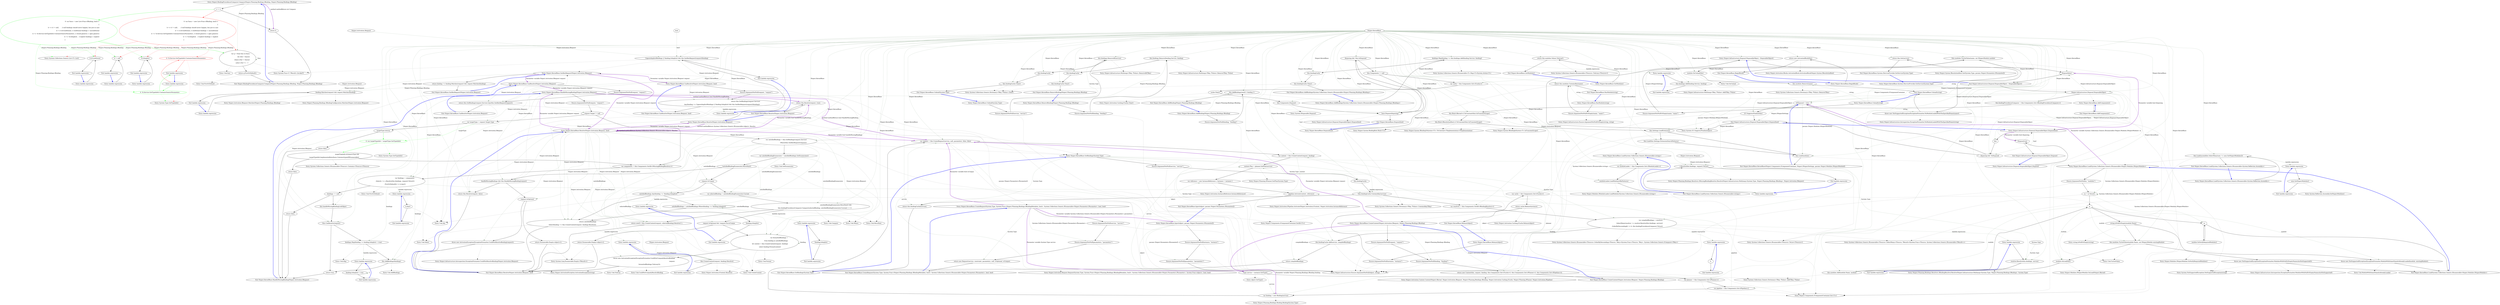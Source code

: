 digraph  {
n0 [cluster="Ninject.BindingPrecedenceComparer.Compare(Ninject.Planning.Bindings.IBinding, Ninject.Planning.Bindings.IBinding)", label="Entry Ninject.BindingPrecedenceComparer.Compare(Ninject.Planning.Bindings.IBinding, Ninject.Planning.Bindings.IBinding)", span="23-23"];
n1 [cluster="Ninject.BindingPrecedenceComparer.Compare(Ninject.Planning.Bindings.IBinding, Ninject.Planning.Bindings.IBinding)", label="x == y", span="25-25"];
n4 [cluster="Ninject.BindingPrecedenceComparer.Compare(Ninject.Planning.Bindings.IBinding, Ninject.Planning.Bindings.IBinding)", label="var q = from func in funcs\r\n                    let xVal = func(x)\r\n                    where xVal != func(y)\r\n                    select xVal ? 1 : -1", span="39-42"];
n2 [cluster="Ninject.BindingPrecedenceComparer.Compare(Ninject.Planning.Bindings.IBinding, Ninject.Planning.Bindings.IBinding)", label="return 0;", span="27-27"];
n3 [cluster="Ninject.BindingPrecedenceComparer.Compare(Ninject.Planning.Bindings.IBinding, Ninject.Planning.Bindings.IBinding)", color=red, community=0, label="0: var funcs = new List<Func<IBinding, bool>>\r\n                            {\r\n                                b => b != null,       // null bindings should never happen, but just in case\r\n                                b => b.IsConditional, // conditional bindings > unconditional\r\n                                b => !b.Service.GetTypeInfo().ContainsGenericParameters, // closed generics > open generics\r\n                                b => !b.IsImplicit,   // explicit bindings > implicit\r\n                            }", span="31-37"];
n7 [cluster="System.Collections.Generic.List<T>.List()", label="Entry System.Collections.Generic.List<T>.List()", span="0-0"];
n12 [cluster="lambda expression", label="b != null", span="33-33"];
n15 [cluster="lambda expression", label="b.IsConditional", span="34-34"];
n18 [cluster="lambda expression", color=red, community=0, label="0: !b.Service.GetTypeInfo().ContainsGenericParameters", span="35-35"];
n22 [cluster="lambda expression", label="!b.IsImplicit", span="36-36"];
n5 [cluster="Ninject.BindingPrecedenceComparer.Compare(Ninject.Planning.Bindings.IBinding, Ninject.Planning.Bindings.IBinding)", label="return q.FirstOrDefault();", span="46-46"];
n8 [cluster="System.Func<T, TResult>.Invoke(T)", label="Entry System.Func<T, TResult>.Invoke(T)", span="0-0"];
n9 [cluster="Unk.func", label="Entry Unk.func", span=""];
n6 [cluster="Ninject.BindingPrecedenceComparer.Compare(Ninject.Planning.Bindings.IBinding, Ninject.Planning.Bindings.IBinding)", label="Exit Ninject.BindingPrecedenceComparer.Compare(Ninject.Planning.Bindings.IBinding, Ninject.Planning.Bindings.IBinding)", span="23-23"];
n10 [cluster="Unk.FirstOrDefault", label="Entry Unk.FirstOrDefault", span=""];
n11 [cluster="lambda expression", label="Entry lambda expression", span="33-33"];
n13 [cluster="lambda expression", label="Exit lambda expression", span="33-33"];
n14 [cluster="lambda expression", label="Entry lambda expression", span="34-34"];
n16 [cluster="lambda expression", label="Exit lambda expression", span="34-34"];
n17 [cluster="lambda expression", label="Entry lambda expression", span="35-35"];
n19 [cluster="lambda expression", label="Exit lambda expression", span="35-35"];
n20 [cluster="System.Type.GetTypeInfo()", label="Entry System.Type.GetTypeInfo()", span="0-0"];
n21 [cluster="lambda expression", label="Entry lambda expression", span="36-36"];
n23 [cluster="lambda expression", label="Exit lambda expression", span="36-36"];
d3 [cluster="Ninject.BindingPrecedenceComparer.Compare(Ninject.Planning.Bindings.IBinding, Ninject.Planning.Bindings.IBinding)", color=green, community=0, label="0: var funcs = new List<Func<IBinding, bool>>\r\n                            {\r\n                                b => b != null,       // null bindings should never happen, but just in case\r\n                                b => b.IsConditional, // conditional bindings > unconditional\r\n                                b => !b.Service.GetTypeInfo().ContainsGenericParameters, // closed generics > open generics\r\n                                b => !b.IsImplicit,   // explicit bindings > implicit\r\n                            }", span="31-37"];
d18 [cluster="lambda expression", color=green, community=0, label="0: !b.Service.GetTypeInfo().ContainsGenericParameters", span="35-35"];
m1_113 [cluster="Ninject.KernelBase.Inject(object, params Ninject.Parameters.IParameter[])", file="KernelBase.cs", label="Entry Ninject.KernelBase.Inject(object, params Ninject.Parameters.IParameter[])", span="274-274"];
m1_120 [cluster="Ninject.KernelBase.Inject(object, params Ninject.Parameters.IParameter[])", file="KernelBase.cs", label="var request = this.CreateRequest(service, null, parameters, false, false)", span="285-285"];
m1_116 [cluster="Ninject.KernelBase.Inject(object, params Ninject.Parameters.IParameter[])", file="KernelBase.cs", label="Type service = instance.GetType()", span="279-279"];
m1_119 [cluster="Ninject.KernelBase.Inject(object, params Ninject.Parameters.IParameter[])", file="KernelBase.cs", label="var binding = new Binding(service)", span="284-284"];
m1_121 [cluster="Ninject.KernelBase.Inject(object, params Ninject.Parameters.IParameter[])", file="KernelBase.cs", label="var context = this.CreateContext(request, binding)", span="286-286"];
m1_117 [cluster="Ninject.KernelBase.Inject(object, params Ninject.Parameters.IParameter[])", file="KernelBase.cs", label="var planner = this.Components.Get<IPlanner>()", span="281-281"];
m1_118 [cluster="Ninject.KernelBase.Inject(object, params Ninject.Parameters.IParameter[])", file="KernelBase.cs", label="var pipeline = this.Components.Get<IPipeline>()", span="282-282"];
m1_114 [cluster="Ninject.KernelBase.Inject(object, params Ninject.Parameters.IParameter[])", file="KernelBase.cs", label="Ensure.ArgumentNotNull(instance, ''instance'')", span="276-276"];
m1_115 [cluster="Ninject.KernelBase.Inject(object, params Ninject.Parameters.IParameter[])", file="KernelBase.cs", label="Ensure.ArgumentNotNull(parameters, ''parameters'')", span="277-277"];
m1_123 [cluster="Ninject.KernelBase.Inject(object, params Ninject.Parameters.IParameter[])", file="KernelBase.cs", label="var reference = new InstanceReference { Instance = instance }", span="290-290"];
m1_122 [cluster="Ninject.KernelBase.Inject(object, params Ninject.Parameters.IParameter[])", file="KernelBase.cs", label="context.Plan = planner.GetPlan(service)", span="288-288"];
m1_124 [cluster="Ninject.KernelBase.Inject(object, params Ninject.Parameters.IParameter[])", file="KernelBase.cs", label="pipeline.Activate(context, reference)", span="291-291"];
m1_125 [cluster="Ninject.KernelBase.Inject(object, params Ninject.Parameters.IParameter[])", file="KernelBase.cs", label="Exit Ninject.KernelBase.Inject(object, params Ninject.Parameters.IParameter[])", span="274-274"];
m1_6 [cluster="Ninject.Infrastructure.Disposal.DisposableObject.Dispose(bool)", file="KernelBase.cs", label="IsDisposed = true", span="46-46"];
m1_10 [cluster="Ninject.Infrastructure.Disposal.DisposableObject.~DisposableObject()", file="KernelBase.cs", label="Entry Ninject.Infrastructure.Disposal.DisposableObject.~DisposableObject()", span="55-55"];
m1_11 [cluster="Ninject.Infrastructure.Disposal.DisposableObject.~DisposableObject()", file="KernelBase.cs", label="Dispose(false)", span="57-57"];
m1_12 [cluster="Ninject.Infrastructure.Disposal.DisposableObject.~DisposableObject()", file="KernelBase.cs", label="Exit Ninject.Infrastructure.Disposal.DisposableObject.~DisposableObject()", span="55-55"];
m1_13 [cluster="Ninject.KernelBase.KernelBase(Ninject.Components.IComponentContainer, Ninject.INinjectSettings, params Ninject.Modules.INinjectModule[])", file="KernelBase.cs", label="Ninject.Infrastructure.Disposal.DisposableObject", span=""];
m1_14 [cluster="Ninject.KernelBase.KernelBase(Ninject.Components.IComponentContainer, Ninject.INinjectSettings, params Ninject.Modules.INinjectModule[])", file="KernelBase.cs", label="this.bindingPrecedenceComparer = this.Components.Get<IBindingPrecedenceComparer>()", span="90-90"];
m1_15 [cluster="Ninject.KernelBase.KernelBase(Ninject.Components.IComponentContainer, Ninject.INinjectSettings, params Ninject.Modules.INinjectModule[])", file="KernelBase.cs", label="this.Bind<IKernel>().ToConstant(this).InTransientScope()", span="92-92"];
m1_16 [cluster="Ninject.KernelBase.KernelBase(Ninject.Components.IComponentContainer, Ninject.INinjectSettings, params Ninject.Modules.INinjectModule[])", file="KernelBase.cs", label="this.Bind<IResolutionRoot>().ToConstant(this).InTransientScope()", span="93-93"];
m1_17 [cluster="Ninject.KernelBase.KernelBase(Ninject.Components.IComponentContainer, Ninject.INinjectSettings, params Ninject.Modules.INinjectModule[])", file="KernelBase.cs", label="this.Settings.LoadExtensions", span="96-96"];
m1_18 [cluster="Ninject.KernelBase.KernelBase(Ninject.Components.IComponentContainer, Ninject.INinjectSettings, params Ninject.Modules.INinjectModule[])", file="KernelBase.cs", label="this.Load(this.Settings.ExtensionSearchPatterns)", span="98-98"];
m1_19 [cluster="Ninject.KernelBase.KernelBase(Ninject.Components.IComponentContainer, Ninject.INinjectSettings, params Ninject.Modules.INinjectModule[])", file="KernelBase.cs", label="this.Load(modules)", span="101-101"];
m1_7 [cluster="Ninject.Infrastructure.Disposal.DisposableObject.Dispose(bool)", file="KernelBase.cs", label="GC.SuppressFinalize(this)", span="47-47"];
m1_8 [cluster="Ninject.Infrastructure.Disposal.DisposableObject.Dispose(bool)", file="KernelBase.cs", label="Exit Ninject.Infrastructure.Disposal.DisposableObject.Dispose(bool)", span="40-40"];
m1_9 [cluster="System.GC.SuppressFinalize(object)", file="KernelBase.cs", label="Entry System.GC.SuppressFinalize(object)", span="0-0"];
m1_20 [cluster="Ninject.KernelBase.KernelBase(Ninject.Components.IComponentContainer, Ninject.INinjectSettings, params Ninject.Modules.INinjectModule[])", file="KernelBase.cs", label="Exit Ninject.KernelBase.KernelBase(Ninject.Components.IComponentContainer, Ninject.INinjectSettings, params Ninject.Modules.INinjectModule[])", span="77-77"];
m1_126 [cluster="object.GetType()", file="KernelBase.cs", label="Entry object.GetType()", span="0-0"];
m1_195 [cluster="Ninject.Activation.IRequest.Matches(Ninject.Planning.Bindings.IBinding)", file="KernelBase.cs", label="Entry Ninject.Activation.IRequest.Matches(Ninject.Planning.Bindings.IBinding)", span="83-83"];
m1_261 [cluster="Ninject.ActivationException.ActivationException(string)", file="KernelBase.cs", label="Entry Ninject.ActivationException.ActivationException(string)", span="30-30"];
m1_154 [cluster="Ninject.KernelBase.Resolve(Ninject.Activation.IRequest)", file="KernelBase.cs", label="Entry Ninject.KernelBase.Resolve(Ninject.Activation.IRequest)", span="338-338"];
m1_155 [cluster="Ninject.KernelBase.Resolve(Ninject.Activation.IRequest)", file="KernelBase.cs", label="return this.Resolve(request, true);", span="340-340"];
m1_156 [cluster="Ninject.KernelBase.Resolve(Ninject.Activation.IRequest)", file="KernelBase.cs", label="Exit Ninject.KernelBase.Resolve(Ninject.Activation.IRequest)", span="338-338"];
m1_129 [cluster="Ninject.KernelBase.CreateContext(Ninject.Activation.IRequest, Ninject.Planning.Bindings.IBinding)", file="KernelBase.cs", label="Entry Ninject.KernelBase.CreateContext(Ninject.Activation.IRequest, Ninject.Planning.Bindings.IBinding)", span="478-478"];
m1_234 [cluster="Ninject.KernelBase.CreateContext(Ninject.Activation.IRequest, Ninject.Planning.Bindings.IBinding)", file="KernelBase.cs", label="return new Context(this, request, binding, this.Components.Get<ICache>(), this.Components.Get<IPlanner>(), this.Components.Get<IPipeline>());", span="483-483"];
m1_232 [cluster="Ninject.KernelBase.CreateContext(Ninject.Activation.IRequest, Ninject.Planning.Bindings.IBinding)", file="KernelBase.cs", label="Ensure.ArgumentNotNull(request, ''request'')", span="480-480"];
m1_233 [cluster="Ninject.KernelBase.CreateContext(Ninject.Activation.IRequest, Ninject.Planning.Bindings.IBinding)", file="KernelBase.cs", label="Ensure.ArgumentNotNull(binding, ''binding'')", span="481-481"];
m1_235 [cluster="Ninject.KernelBase.CreateContext(Ninject.Activation.IRequest, Ninject.Planning.Bindings.IBinding)", file="KernelBase.cs", label="Exit Ninject.KernelBase.CreateContext(Ninject.Activation.IRequest, Ninject.Planning.Bindings.IBinding)", span="478-478"];
m1_60 [cluster="Ninject.KernelBase.HasModule(string)", file="KernelBase.cs", label="Entry Ninject.KernelBase.HasModule(string)", span="183-183"];
m1_62 [cluster="Ninject.KernelBase.HasModule(string)", file="KernelBase.cs", label="return this.modules.ContainsKey(name);", span="186-186"];
m1_61 [cluster="Ninject.KernelBase.HasModule(string)", file="KernelBase.cs", label="Ensure.ArgumentNotNullOrEmpty(name, ''name'')", span="185-185"];
m1_63 [cluster="Ninject.KernelBase.HasModule(string)", file="KernelBase.cs", label="Exit Ninject.KernelBase.HasModule(string)", span="183-183"];
m1_23 [cluster="Ninject.Components.IComponentContainer.Get<T>()", file="KernelBase.cs", label="Entry Ninject.Components.IComponentContainer.Get<T>()", span="59-59"];
m1_24 [cluster="Ninject.Syntax.BindingRoot.Bind<T>()", file="KernelBase.cs", label="Entry Ninject.Syntax.BindingRoot.Bind<T>()", span="34-34"];
m1_86 [cluster="Unk.TryGetValue", file="KernelBase.cs", label="Entry Unk.TryGetValue", span=""];
m1_264 [cluster="Unk.CreateContext", file="KernelBase.cs", label="Entry Unk.CreateContext", span=""];
m1_98 [cluster="System.Collections.Generic.IEnumerable<TSource>.SelectMany<TSource, TResult>(System.Func<TSource, System.Collections.Generic.IEnumerable<TResult>>)", file="KernelBase.cs", label="Entry System.Collections.Generic.IEnumerable<TSource>.SelectMany<TSource, TResult>(System.Func<TSource, System.Collections.Generic.IEnumerable<TResult>>)", span="0-0"];
m1_181 [cluster="Ninject.Planning.Bindings.Resolvers.IBindingResolver.Resolve(Ninject.Infrastructure.Multimap<System.Type, Ninject.Planning.Bindings.IBinding>, System.Type)", file="KernelBase.cs", label="Entry Ninject.Planning.Bindings.Resolvers.IBindingResolver.Resolve(Ninject.Infrastructure.Multimap<System.Type, Ninject.Planning.Bindings.IBinding>, System.Type)", span="26-26"];
m1_194 [cluster="Ninject.Planning.Bindings.IBindingConfiguration.Matches(Ninject.Activation.IRequest)", file="KernelBase.cs", label="Entry Ninject.Planning.Bindings.IBindingConfiguration.Matches(Ninject.Activation.IRequest)", span="90-90"];
m1_27 [cluster="Ninject.KernelBase.Load(System.Collections.Generic.IEnumerable<string>)", file="KernelBase.cs", label="Entry Ninject.KernelBase.Load(System.Collections.Generic.IEnumerable<string>)", span="235-235"];
m1_91 [cluster="Ninject.KernelBase.Load(System.Collections.Generic.IEnumerable<string>)", file="KernelBase.cs", label="var moduleLoader = this.Components.Get<IModuleLoader>()", span="237-237"];
m1_92 [cluster="Ninject.KernelBase.Load(System.Collections.Generic.IEnumerable<string>)", file="KernelBase.cs", label="moduleLoader.LoadModules(filePatterns)", span="238-238"];
m1_93 [cluster="Ninject.KernelBase.Load(System.Collections.Generic.IEnumerable<string>)", file="KernelBase.cs", label="Exit Ninject.KernelBase.Load(System.Collections.Generic.IEnumerable<string>)", span="235-235"];
m1_146 [cluster="Ninject.KernelBase.CanResolve(Ninject.Activation.IRequest, bool)", file="KernelBase.cs", label="Entry Ninject.KernelBase.CanResolve(Ninject.Activation.IRequest, bool)", span="325-325"];
m1_148 [cluster="Ninject.KernelBase.CanResolve(Ninject.Activation.IRequest, bool)", file="KernelBase.cs", label="return this.GetBindings(request.Service)\r\n                .Any(binding => (!ignoreImplicitBindings || !binding.IsImplicit) && this.SatifiesRequest(request)(binding));", span="328-329"];
m1_147 [cluster="Ninject.KernelBase.CanResolve(Ninject.Activation.IRequest, bool)", file="KernelBase.cs", label="Ensure.ArgumentNotNull(request, ''request'')", span="327-327"];
m1_149 [cluster="Ninject.KernelBase.CanResolve(Ninject.Activation.IRequest, bool)", file="KernelBase.cs", label="Exit Ninject.KernelBase.CanResolve(Ninject.Activation.IRequest, bool)", span="325-325"];
m1_84 [cluster="System.NotSupportedException.NotSupportedException(string)", file="KernelBase.cs", label="Entry System.NotSupportedException.NotSupportedException(string)", span="0-0"];
m1_82 [cluster="System.Collections.Generic.IEnumerable<TSource>.ToList<TSource>()", file="KernelBase.cs", label="Entry System.Collections.Generic.IEnumerable<TSource>.ToList<TSource>()", span="0-0"];
m1_259 [cluster="Unk.MoveNext", file="KernelBase.cs", label="Entry Unk.MoveNext", span=""];
m1_143 [cluster="Ninject.KernelBase.GetBindings(System.Type)", file="KernelBase.cs", label="Entry Ninject.KernelBase.GetBindings(System.Type)", span="374-374"];
m1_168 [cluster="Ninject.KernelBase.GetBindings(System.Type)", file="KernelBase.cs", label="this.bindingCache", span="378-378"];
m1_169 [cluster="Ninject.KernelBase.GetBindings(System.Type)", file="KernelBase.cs", label="!this.bindingCache.ContainsKey(service)", span="380-380"];
m1_170 [cluster="Ninject.KernelBase.GetBindings(System.Type)", file="KernelBase.cs", label="var resolvers = this.Components.GetAll<IBindingResolver>()", span="382-382"];
m1_171 [cluster="Ninject.KernelBase.GetBindings(System.Type)", file="KernelBase.cs", label="var compiledBindings = resolvers\r\n                        .SelectMany(resolver => resolver.Resolve(this.bindings, service))\r\n                        .OrderByDescending(b => b, this.bindingPrecedenceComparer).ToList()", span="384-386"];
m1_172 [cluster="Ninject.KernelBase.GetBindings(System.Type)", file="KernelBase.cs", label="this.bindingCache.Add(service, compiledBindings)", span="387-387"];
m1_174 [cluster="Ninject.KernelBase.GetBindings(System.Type)", file="KernelBase.cs", label="return this.bindingCache[service];", span="392-392"];
m1_167 [cluster="Ninject.KernelBase.GetBindings(System.Type)", file="KernelBase.cs", label="Ensure.ArgumentNotNull(service, ''service'')", span="376-376"];
m1_173 [cluster="Ninject.KernelBase.GetBindings(System.Type)", file="KernelBase.cs", label="return compiledBindings;", span="389-389"];
m1_175 [cluster="Ninject.KernelBase.GetBindings(System.Type)", file="KernelBase.cs", label="Exit Ninject.KernelBase.GetBindings(System.Type)", span="374-374"];
m1_111 [cluster="Unk.OnUnload", file="KernelBase.cs", label="Entry Unk.OnUnload", span=""];
m1_38 [cluster="System.IDisposable.Dispose()", file="KernelBase.cs", label="Entry System.IDisposable.Dispose()", span="0-0"];
m1_69 [cluster="System.Collections.Generic.IEnumerable<TSource>.ToArray<TSource>()", file="KernelBase.cs", label="Entry System.Collections.Generic.IEnumerable<TSource>.ToArray<TSource>()", span="0-0"];
m1_217 [cluster="System.Collections.Generic.IEnumerable<TSource>.Contains<TSource>(TSource)", file="KernelBase.cs", label="Entry System.Collections.Generic.IEnumerable<TSource>.Contains<TSource>(TSource)", span="0-0"];
m1_130 [cluster="Ninject.Planning.IPlanner.GetPlan(System.Type)", file="KernelBase.cs", label="Entry Ninject.Planning.IPlanner.GetPlan(System.Type)", span="30-30"];
m1_139 [cluster="Ninject.KernelBase.CanResolve(Ninject.Activation.IRequest)", file="KernelBase.cs", label="Entry Ninject.KernelBase.CanResolve(Ninject.Activation.IRequest)", span="311-311"];
m1_140 [cluster="Ninject.KernelBase.CanResolve(Ninject.Activation.IRequest)", file="KernelBase.cs", label="Ensure.ArgumentNotNull(request, ''request'')", span="313-313"];
m1_141 [cluster="Ninject.KernelBase.CanResolve(Ninject.Activation.IRequest)", file="KernelBase.cs", label="return this.GetBindings(request.Service).Any(this.SatifiesRequest(request));", span="314-314"];
m1_142 [cluster="Ninject.KernelBase.CanResolve(Ninject.Activation.IRequest)", file="KernelBase.cs", label="Exit Ninject.KernelBase.CanResolve(Ninject.Activation.IRequest)", span="311-311"];
m1_66 [cluster="Ninject.KernelBase.GetModules()", file="KernelBase.cs", label="Entry Ninject.KernelBase.GetModules()", span="193-193"];
m1_67 [cluster="Ninject.KernelBase.GetModules()", file="KernelBase.cs", label="return this.modules.Values.ToArray();", span="195-195"];
m1_68 [cluster="Ninject.KernelBase.GetModules()", file="KernelBase.cs", label="Exit Ninject.KernelBase.GetModules()", span="193-193"];
m1_29 [cluster="Ninject.KernelBase.Dispose(bool)", file="KernelBase.cs", label="Entry Ninject.KernelBase.Dispose(bool)", span="118-118"];
m1_30 [cluster="Ninject.KernelBase.Dispose(bool)", file="KernelBase.cs", label="disposing && !this.IsDisposed", span="120-120"];
m1_31 [cluster="Ninject.KernelBase.Dispose(bool)", file="KernelBase.cs", label="this.Components != null", span="122-122"];
m1_32 [cluster="Ninject.KernelBase.Dispose(bool)", file="KernelBase.cs", label="var cache = this.Components.Get<ICache>()", span="125-125"];
m1_34 [cluster="Ninject.KernelBase.Dispose(bool)", file="KernelBase.cs", label="this.Components.Dispose()", span="128-128"];
m1_35 [cluster="Ninject.KernelBase.Dispose(bool)", file="KernelBase.cs", label="base.Dispose(disposing)", span="132-132"];
m1_33 [cluster="Ninject.KernelBase.Dispose(bool)", file="KernelBase.cs", label="cache.Clear()", span="126-126"];
m1_36 [cluster="Ninject.KernelBase.Dispose(bool)", file="KernelBase.cs", label="Exit Ninject.KernelBase.Dispose(bool)", span="118-118"];
m1_47 [cluster="System.Collections.Generic.Dictionary<TKey, TValue>.Clear()", file="KernelBase.cs", label="Entry System.Collections.Generic.Dictionary<TKey, TValue>.Clear()", span="0-0"];
m1_52 [cluster="Ninject.KernelBase.AddBindings(System.Collections.Generic.IEnumerable<Ninject.Planning.Bindings.IBinding>)", file="KernelBase.cs", label="Entry Ninject.KernelBase.AddBindings(System.Collections.Generic.IEnumerable<Ninject.Planning.Bindings.IBinding>)", span="543-543"];
m1_278 [cluster="Ninject.KernelBase.AddBindings(System.Collections.Generic.IEnumerable<Ninject.Planning.Bindings.IBinding>)", file="KernelBase.cs", label="bindings.Map(binding => this.bindings.Add(binding.Service, binding))", span="545-545"];
m1_279 [cluster="Ninject.KernelBase.AddBindings(System.Collections.Generic.IEnumerable<Ninject.Planning.Bindings.IBinding>)", file="KernelBase.cs", label="this.bindingCache", span="547-547"];
m1_280 [cluster="Ninject.KernelBase.AddBindings(System.Collections.Generic.IEnumerable<Ninject.Planning.Bindings.IBinding>)", file="KernelBase.cs", label="this.bindingCache.Clear()", span="549-549"];
m1_281 [cluster="Ninject.KernelBase.AddBindings(System.Collections.Generic.IEnumerable<Ninject.Planning.Bindings.IBinding>)", file="KernelBase.cs", label="Exit Ninject.KernelBase.AddBindings(System.Collections.Generic.IEnumerable<Ninject.Planning.Bindings.IBinding>)", span="543-543"];
m1_25 [cluster="Ninject.Syntax.IBindingToSyntax<T1>.ToConstant<TImplementation>(TImplementation)", file="KernelBase.cs", label="Entry Ninject.Syntax.IBindingToSyntax<T1>.ToConstant<TImplementation>(TImplementation)", span="90-90"];
m1_65 [cluster="System.Collections.Generic.Dictionary<TKey, TValue>.ContainsKey(TKey)", file="KernelBase.cs", label="Entry System.Collections.Generic.Dictionary<TKey, TValue>.ContainsKey(TKey)", span="0-0"];
m1_162 [cluster="Ninject.Activation.Request.Request(System.Type, System.Func<Ninject.Planning.Bindings.IBindingMetadata, bool>, System.Collections.Generic.IEnumerable<Ninject.Parameters.IParameter>, System.Func<object>, bool, bool)", file="KernelBase.cs", label="Entry Ninject.Activation.Request.Request(System.Type, System.Func<Ninject.Planning.Bindings.IBindingMetadata, bool>, System.Collections.Generic.IEnumerable<Ninject.Parameters.IParameter>, System.Func<object>, bool, bool)", span="32-32"];
m1_221 [cluster="Unk.AddBindings", file="KernelBase.cs", label="Entry Unk.AddBindings", span=""];
m1_257 [cluster="Unk.Where", file="KernelBase.cs", label="Entry Unk.Where", span=""];
m1_266 [cluster="Unk.ToArray", file="KernelBase.cs", label="Entry Unk.ToArray", span=""];
m1_286 [cluster="Ninject.Infrastructure.Multimap<TKey, TValue>.Add(TKey, TValue)", file="KernelBase.cs", label="Entry Ninject.Infrastructure.Multimap<TKey, TValue>.Add(TKey, TValue)", span="62-62"];
m1_39 [cluster="Ninject.Infrastructure.Disposal.DisposableObject.Dispose(bool)", file="KernelBase.cs", label="Entry Ninject.Infrastructure.Disposal.DisposableObject.Dispose(bool)", span="47-47"];
m1_3 [cluster="Ninject.Infrastructure.Disposal.DisposableObject.Dispose(bool)", file="KernelBase.cs", label="Entry Ninject.Infrastructure.Disposal.DisposableObject.Dispose(bool)", span="40-40"];
m1_4 [cluster="Ninject.Infrastructure.Disposal.DisposableObject.Dispose(bool)", file="KernelBase.cs", label=this, span="42-42"];
m1_5 [cluster="Ninject.Infrastructure.Disposal.DisposableObject.Dispose(bool)", file="KernelBase.cs", label="disposing && !IsDisposed", span="44-44"];
m1_220 [cluster="Unk.Map", file="KernelBase.cs", label="Entry Unk.Map", span=""];
m1_188 [cluster="Ninject.Syntax.IResolutionRoot.Get(System.Type, params Ninject.Parameters.IParameter[])", file="KernelBase.cs", label="Entry Ninject.Syntax.IResolutionRoot.Get(System.Type, params Ninject.Parameters.IParameter[])", span="183-183"];
m1_40 [cluster="Ninject.KernelBase.Unbind(System.Type)", file="KernelBase.cs", label="Entry Ninject.KernelBase.Unbind(System.Type)", span="139-139"];
m1_42 [cluster="Ninject.KernelBase.Unbind(System.Type)", file="KernelBase.cs", label="this.bindings.RemoveAll(service)", span="143-143"];
m1_43 [cluster="Ninject.KernelBase.Unbind(System.Type)", file="KernelBase.cs", label="this.bindingCache", span="145-145"];
m1_44 [cluster="Ninject.KernelBase.Unbind(System.Type)", file="KernelBase.cs", label="this.bindingCache.Clear()", span="147-147"];
m1_41 [cluster="Ninject.KernelBase.Unbind(System.Type)", file="KernelBase.cs", label="Ensure.ArgumentNotNull(service, ''service'')", span="141-141"];
m1_45 [cluster="Ninject.KernelBase.Unbind(System.Type)", file="KernelBase.cs", label="Exit Ninject.KernelBase.Unbind(System.Type)", span="139-139"];
m1_272 [cluster="lambda expression", file="KernelBase.cs", label="Entry lambda expression", span="535-535"];
m1_223 [cluster="lambda expression", file="KernelBase.cs", label="c.Resolve(this.bindings, request).ToList()", span="452-452"];
m1_222 [cluster="lambda expression", file="KernelBase.cs", label="Entry lambda expression", span="452-452"];
m1_226 [cluster="lambda expression", file="KernelBase.cs", label="Entry lambda expression", span="453-453"];
m1_224 [cluster="lambda expression", file="KernelBase.cs", label="Exit lambda expression", span="452-452"];
m1_276 [cluster="lambda expression", file="KernelBase.cs", label="this.CreateContext(request, binding).Resolve()", span="539-539"];
m1_151 [cluster="lambda expression", file="KernelBase.cs", label="(!ignoreImplicitBindings || !binding.IsImplicit) && this.SatifiesRequest(request)(binding)", span="329-329"];
m1_179 [cluster="lambda expression", file="KernelBase.cs", label="resolver.Resolve(this.bindings, service)", span="385-385"];
m1_284 [cluster="lambda expression", file="KernelBase.cs", label="this.bindings.Add(binding.Service, binding)", span="545-545"];
m1_192 [cluster="lambda expression", file="KernelBase.cs", label="binding.Matches(request) && request.Matches(binding)", span="413-413"];
m1_228 [cluster="lambda expression", file="KernelBase.cs", label="Exit lambda expression", span="453-453"];
m1_227 [cluster="lambda expression", file="KernelBase.cs", label="b.Any()", span="453-453"];
m1_229 [cluster="lambda expression", file="KernelBase.cs", label="Entry lambda expression", span="464-464"];
m1_275 [cluster="lambda expression", file="KernelBase.cs", label="Entry lambda expression", span="539-539"];
m1_277 [cluster="lambda expression", file="KernelBase.cs", label="Exit lambda expression", span="539-539"];
m1_99 [cluster="lambda expression", file="KernelBase.cs", label="Entry lambda expression", span="247-247"];
m1_150 [cluster="lambda expression", file="KernelBase.cs", label="Entry lambda expression", span="329-329"];
m1_152 [cluster="lambda expression", file="KernelBase.cs", label="Exit lambda expression", span="329-329"];
m1_178 [cluster="lambda expression", file="KernelBase.cs", label="Entry lambda expression", span="385-385"];
m1_182 [cluster="lambda expression", file="KernelBase.cs", label="Entry lambda expression", span="386-386"];
m1_180 [cluster="lambda expression", file="KernelBase.cs", label="Exit lambda expression", span="385-385"];
m1_283 [cluster="lambda expression", file="KernelBase.cs", label="Entry lambda expression", span="545-545"];
m1_285 [cluster="lambda expression", file="KernelBase.cs", label="Exit lambda expression", span="545-545"];
m1_191 [cluster="lambda expression", file="KernelBase.cs", label="Entry lambda expression", span="413-413"];
m1_193 [cluster="lambda expression", file="KernelBase.cs", label="Exit lambda expression", span="413-413"];
m1_231 [cluster="lambda expression", file="KernelBase.cs", label="Exit lambda expression", span="464-464"];
m1_230 [cluster="lambda expression", file="KernelBase.cs", label="binding.IsImplicit = true", span="464-464"];
m1_269 [cluster="lambda expression", file="KernelBase.cs", label="Entry lambda expression", span="533-533"];
m1_101 [cluster="lambda expression", file="KernelBase.cs", label="Exit lambda expression", span="247-247"];
m1_100 [cluster="lambda expression", file="KernelBase.cs", label="asm.GetNinjectModules()", span="247-247"];
m1_184 [cluster="lambda expression", file="KernelBase.cs", label="Exit lambda expression", span="386-386"];
m1_183 [cluster="lambda expression", file="KernelBase.cs", label=b, span="386-386"];
m1_271 [cluster="lambda expression", file="KernelBase.cs", label="Exit lambda expression", span="533-533"];
m1_270 [cluster="lambda expression", file="KernelBase.cs", label="!binding.IsImplicit", span="533-533"];
m1_273 [cluster="lambda expression", file="KernelBase.cs", label="!binding.IsImplicit", span="535-535"];
m1_274 [cluster="lambda expression", file="KernelBase.cs", label="Exit lambda expression", span="535-535"];
m1_103 [cluster="Ninject.KernelBase.Unload(string)", file="KernelBase.cs", label="Entry Ninject.KernelBase.Unload(string)", span="255-255"];
m1_105 [cluster="Ninject.KernelBase.Unload(string)", file="KernelBase.cs", label="!this.modules.TryGetValue(name, out INinjectModule module)", span="259-259"];
m1_107 [cluster="Ninject.KernelBase.Unload(string)", file="KernelBase.cs", label="module.OnUnload(this)", span="264-264"];
m1_108 [cluster="Ninject.KernelBase.Unload(string)", file="KernelBase.cs", label="this.modules.Remove(name)", span="266-266"];
m1_104 [cluster="Ninject.KernelBase.Unload(string)", file="KernelBase.cs", label="Ensure.ArgumentNotNullOrEmpty(name, ''name'')", span="257-257"];
m1_106 [cluster="Ninject.KernelBase.Unload(string)", file="KernelBase.cs", label="throw new NotSupportedException(ExceptionFormatter.NoModuleLoadedWithTheSpecifiedName(name));", span="261-261"];
m1_109 [cluster="Ninject.KernelBase.Unload(string)", file="KernelBase.cs", label="Exit Ninject.KernelBase.Unload(string)", span="255-255"];
m1_22 [cluster="Ninject.KernelBase.AddComponents()", file="KernelBase.cs", label="Entry Ninject.KernelBase.AddComponents()", span="419-419"];
m1_196 [cluster="Ninject.KernelBase.AddComponents()", file="KernelBase.cs", label="Exit Ninject.KernelBase.AddComponents()", span="419-419"];
m1_128 [cluster="Ninject.KernelBase.CreateRequest(System.Type, System.Func<Ninject.Planning.Bindings.IBindingMetadata, bool>, System.Collections.Generic.IEnumerable<Ninject.Parameters.IParameter>, bool, bool)", file="KernelBase.cs", label="Entry Ninject.KernelBase.CreateRequest(System.Type, System.Func<Ninject.Planning.Bindings.IBindingMetadata, bool>, System.Collections.Generic.IEnumerable<Ninject.Parameters.IParameter>, bool, bool)", span="352-352"];
m1_158 [cluster="Ninject.KernelBase.CreateRequest(System.Type, System.Func<Ninject.Planning.Bindings.IBindingMetadata, bool>, System.Collections.Generic.IEnumerable<Ninject.Parameters.IParameter>, bool, bool)", file="KernelBase.cs", label="Ensure.ArgumentNotNull(service, ''service'')", span="354-354"];
m1_159 [cluster="Ninject.KernelBase.CreateRequest(System.Type, System.Func<Ninject.Planning.Bindings.IBindingMetadata, bool>, System.Collections.Generic.IEnumerable<Ninject.Parameters.IParameter>, bool, bool)", file="KernelBase.cs", label="Ensure.ArgumentNotNull(parameters, ''parameters'')", span="355-355"];
m1_160 [cluster="Ninject.KernelBase.CreateRequest(System.Type, System.Func<Ninject.Planning.Bindings.IBindingMetadata, bool>, System.Collections.Generic.IEnumerable<Ninject.Parameters.IParameter>, bool, bool)", file="KernelBase.cs", label="return new Request(service, constraint, parameters, null, isOptional, isUnique);", span="357-357"];
m1_161 [cluster="Ninject.KernelBase.CreateRequest(System.Type, System.Func<Ninject.Planning.Bindings.IBindingMetadata, bool>, System.Collections.Generic.IEnumerable<Ninject.Parameters.IParameter>, bool, bool)", file="KernelBase.cs", label="Exit Ninject.KernelBase.CreateRequest(System.Type, System.Func<Ninject.Planning.Bindings.IBindingMetadata, bool>, System.Collections.Generic.IEnumerable<Ninject.Parameters.IParameter>, bool, bool)", span="352-352"];
m1_268 [cluster="Ninject.Activation.IContext.Resolve()", file="KernelBase.cs", label="Entry Ninject.Activation.IContext.Resolve()", span="78-78"];
m1_265 [cluster="Unk.Format", file="KernelBase.cs", label="Entry Unk.Format", span=""];
m1_225 [cluster="Ninject.Planning.Bindings.Resolvers.IMissingBindingResolver.Resolve(Ninject.Infrastructure.Multimap<System.Type, Ninject.Planning.Bindings.IBinding>, Ninject.Activation.IRequest)", file="KernelBase.cs", label="Entry Ninject.Planning.Bindings.Resolvers.IMissingBindingResolver.Resolve(Ninject.Infrastructure.Multimap<System.Type, Ninject.Planning.Bindings.IBinding>, Ninject.Activation.IRequest)", span="28-28"];
m1_110 [cluster="Ninject.Infrastructure.Introspection.ExceptionFormatter.NoModuleLoadedWithTheSpecifiedName(string)", file="KernelBase.cs", label="Entry Ninject.Infrastructure.Introspection.ExceptionFormatter.NoModuleLoadedWithTheSpecifiedName(string)", span="73-73"];
m1_145 [cluster="Unk.Any", file="KernelBase.cs", label="Entry Unk.Any", span=""];
m1_53 [cluster="Ninject.KernelBase.RemoveBinding(Ninject.Planning.Bindings.IBinding)", file="KernelBase.cs", label="Entry Ninject.KernelBase.RemoveBinding(Ninject.Planning.Bindings.IBinding)", span="166-166"];
m1_55 [cluster="Ninject.KernelBase.RemoveBinding(Ninject.Planning.Bindings.IBinding)", file="KernelBase.cs", label="this.bindings.Remove(binding.Service, binding)", span="170-170"];
m1_56 [cluster="Ninject.KernelBase.RemoveBinding(Ninject.Planning.Bindings.IBinding)", file="KernelBase.cs", label="this.bindingCache", span="172-172"];
m1_57 [cluster="Ninject.KernelBase.RemoveBinding(Ninject.Planning.Bindings.IBinding)", file="KernelBase.cs", label="this.bindingCache.Clear()", span="174-174"];
m1_54 [cluster="Ninject.KernelBase.RemoveBinding(Ninject.Planning.Bindings.IBinding)", file="KernelBase.cs", label="Ensure.ArgumentNotNull(binding, ''binding'')", span="168-168"];
m1_58 [cluster="Ninject.KernelBase.RemoveBinding(Ninject.Planning.Bindings.IBinding)", file="KernelBase.cs", label="Exit Ninject.KernelBase.RemoveBinding(Ninject.Planning.Bindings.IBinding)", span="166-166"];
m1_177 [cluster="System.Collections.Generic.IEnumerable<TSource>.OrderByDescending<TSource, TKey>(System.Func<TSource, TKey>, System.Collections.Generic.IComparer<TKey>)", file="KernelBase.cs", label="Entry System.Collections.Generic.IEnumerable<TSource>.OrderByDescending<TSource, TKey>(System.Func<TSource, TKey>, System.Collections.Generic.IComparer<TKey>)", span="0-0"];
m1_263 [cluster="Unk.Compare", file="KernelBase.cs", label="Entry Unk.Compare", span=""];
m1_0 [cluster="Ninject.Infrastructure.Disposal.DisposableObject.Dispose()", file="KernelBase.cs", label="Entry Ninject.Infrastructure.Disposal.DisposableObject.Dispose()", span="28-28"];
m1_1 [cluster="Ninject.Infrastructure.Disposal.DisposableObject.Dispose()", file="KernelBase.cs", label="Dispose(true)", span="33-33"];
m1_2 [cluster="Ninject.Infrastructure.Disposal.DisposableObject.Dispose()", file="KernelBase.cs", label="Exit Ninject.Infrastructure.Disposal.DisposableObject.Dispose()", span="28-28"];
m1_48 [cluster="Ninject.KernelBase.AddBinding(Ninject.Planning.Bindings.IBinding)", file="KernelBase.cs", label="Entry Ninject.KernelBase.AddBinding(Ninject.Planning.Bindings.IBinding)", span="155-155"];
m1_50 [cluster="Ninject.KernelBase.AddBinding(Ninject.Planning.Bindings.IBinding)", file="KernelBase.cs", label="this.AddBindings(new[] { binding })", span="159-159"];
m1_49 [cluster="Ninject.KernelBase.AddBinding(Ninject.Planning.Bindings.IBinding)", file="KernelBase.cs", label="Ensure.ArgumentNotNull(binding, ''binding'')", span="157-157"];
m1_51 [cluster="Ninject.KernelBase.AddBinding(Ninject.Planning.Bindings.IBinding)", file="KernelBase.cs", label="Exit Ninject.KernelBase.AddBinding(Ninject.Planning.Bindings.IBinding)", span="155-155"];
m1_144 [cluster="Ninject.KernelBase.SatifiesRequest(Ninject.Activation.IRequest)", file="KernelBase.cs", label="Entry Ninject.KernelBase.SatifiesRequest(Ninject.Activation.IRequest)", span="411-411"];
m1_189 [cluster="Ninject.KernelBase.SatifiesRequest(Ninject.Activation.IRequest)", file="KernelBase.cs", label="return binding => binding.Matches(request) && request.Matches(binding);", span="413-413"];
m1_190 [cluster="Ninject.KernelBase.SatifiesRequest(Ninject.Activation.IRequest)", file="KernelBase.cs", label="Exit Ninject.KernelBase.SatifiesRequest(Ninject.Activation.IRequest)", span="411-411"];
m1_21 [cluster="Ninject.Infrastructure.Ensure.ArgumentNotNull(object, string)", file="KernelBase.cs", label="Entry Ninject.Infrastructure.Ensure.ArgumentNotNull(object, string)", span="22-22"];
m1_46 [cluster="Ninject.Infrastructure.Multimap<TKey, TValue>.RemoveAll(TKey)", file="KernelBase.cs", label="Entry Ninject.Infrastructure.Multimap<TKey, TValue>.RemoveAll(TKey)", span="94-94"];
m1_94 [cluster="Ninject.Modules.IModuleLoader.LoadModules(System.Collections.Generic.IEnumerable<string>)", file="KernelBase.cs", label="Entry Ninject.Modules.IModuleLoader.LoadModules(System.Collections.Generic.IEnumerable<string>)", span="22-22"];
m1_163 [cluster="Ninject.KernelBase.BeginBlock()", file="KernelBase.cs", label="Entry Ninject.KernelBase.BeginBlock()", span="364-364"];
m1_164 [cluster="Ninject.KernelBase.BeginBlock()", file="KernelBase.cs", label="return new ActivationBlock(this);", span="366-366"];
m1_165 [cluster="Ninject.KernelBase.BeginBlock()", file="KernelBase.cs", label="Exit Ninject.KernelBase.BeginBlock()", span="364-364"];
m1_138 [cluster="Ninject.Activation.Caching.ICache.Release(object)", file="KernelBase.cs", label="Entry Ninject.Activation.Caching.ICache.Release(object)", span="41-41"];
m1_59 [cluster="Ninject.Infrastructure.Multimap<TKey, TValue>.Remove(TKey, TValue)", file="KernelBase.cs", label="Entry Ninject.Infrastructure.Multimap<TKey, TValue>.Remove(TKey, TValue)", span="76-76"];
m1_131 [cluster="Ninject.Activation.InstanceReference.InstanceReference()", file="KernelBase.cs", label="Entry Ninject.Activation.InstanceReference.InstanceReference()", span="16-16"];
m1_216 [cluster="System.Type.GetTypeInfo()", file="KernelBase.cs", label="Entry System.Type.GetTypeInfo()", span="0-0"];
m1_64 [cluster="Ninject.Infrastructure.Ensure.ArgumentNotNullOrEmpty(string, string)", file="KernelBase.cs", label="Entry Ninject.Infrastructure.Ensure.ArgumentNotNullOrEmpty(string, string)", span="35-35"];
m1_102 [cluster="System.Reflection.Assembly.GetNinjectModules()", file="KernelBase.cs", label="Entry System.Reflection.Assembly.GetNinjectModules()", span="37-37"];
m1_132 [cluster="Ninject.Activation.IPipeline.Activate(Ninject.Activation.IContext, Ninject.Activation.InstanceReference)", file="KernelBase.cs", label="Entry Ninject.Activation.IPipeline.Activate(Ninject.Activation.IContext, Ninject.Activation.InstanceReference)", span="29-29"];
m1_88 [cluster="Ninject.Modules.INinjectModule.OnLoad(Ninject.IKernel)", file="KernelBase.cs", label="Entry Ninject.Modules.INinjectModule.OnLoad(Ninject.IKernel)", span="26-26"];
m1_262 [cluster="Ninject.Infrastructure.Introspection.ExceptionFormatter.CouldNotResolveBinding(Ninject.Activation.IRequest)", file="KernelBase.cs", label="Entry Ninject.Infrastructure.Introspection.ExceptionFormatter.CouldNotResolveBinding(Ninject.Activation.IRequest)", span="121-121"];
m1_112 [cluster="System.Collections.Generic.Dictionary<TKey, TValue>.Remove(TKey)", file="KernelBase.cs", label="Entry System.Collections.Generic.Dictionary<TKey, TValue>.Remove(TKey)", span="0-0"];
m1_236 [cluster="Ninject.Activation.Context.Context(Ninject.IKernel, Ninject.Activation.IRequest, Ninject.Planning.Bindings.IBinding, Ninject.Activation.Caching.ICache, Ninject.Planning.IPlanner, Ninject.Activation.IPipeline)", file="KernelBase.cs", label="Entry Ninject.Activation.Context.Context(Ninject.IKernel, Ninject.Activation.IRequest, Ninject.Planning.Bindings.IBinding, Ninject.Activation.Caching.ICache, Ninject.Planning.IPlanner, Ninject.Activation.IPipeline)", span="38-38"];
m1_197 [cluster="Ninject.KernelBase.HandleMissingBinding(Ninject.Activation.IRequest)", file="KernelBase.cs", label="Entry Ninject.KernelBase.HandleMissingBinding(Ninject.Activation.IRequest)", span="426-426"];
m1_203 [cluster="Ninject.KernelBase.HandleMissingBinding(Ninject.Activation.IRequest)", color=green, community=0, file="KernelBase.cs", label="0: var targetTypeInfo = targetType.GetTypeInfo()", span="439-439"];
m1_200 [cluster="Ninject.KernelBase.HandleMissingBinding(Ninject.Activation.IRequest)", file="KernelBase.cs", label="var targetType = request.Target.Type", span="432-432"];
m1_201 [cluster="Ninject.KernelBase.HandleMissingBinding(Ninject.Activation.IRequest)", file="KernelBase.cs", label="targetType.IsArray", span="434-434"];
m1_204 [cluster="Ninject.KernelBase.HandleMissingBinding(Ninject.Activation.IRequest)", file="KernelBase.cs", label="targetTypeInfo.IsGenericType &&\r\n                    targetTypeInfo.ImplementedInterfaces.Contains(typeof(IEnumerable))", span="441-442"];
m1_199 [cluster="Ninject.KernelBase.HandleMissingBinding(Ninject.Activation.IRequest)", file="KernelBase.cs", label="request.Target != null", span="430-430"];
m1_202 [cluster="Ninject.KernelBase.HandleMissingBinding(Ninject.Activation.IRequest)", file="KernelBase.cs", label="return false;", span="436-436"];
m1_205 [cluster="Ninject.KernelBase.HandleMissingBinding(Ninject.Activation.IRequest)", file="KernelBase.cs", label="return false;", span="444-444"];
m1_206 [cluster="Ninject.KernelBase.HandleMissingBinding(Ninject.Activation.IRequest)", file="KernelBase.cs", label="var components = this.Components.GetAll<IMissingBindingResolver>()", span="448-448"];
m1_198 [cluster="Ninject.KernelBase.HandleMissingBinding(Ninject.Activation.IRequest)", file="KernelBase.cs", label="Ensure.ArgumentNotNull(request, ''request'')", span="428-428"];
m1_207 [cluster="Ninject.KernelBase.HandleMissingBinding(Ninject.Activation.IRequest)", file="KernelBase.cs", label="var bindings = components\r\n                .Select(c => c.Resolve(this.bindings, request).ToList())\r\n                .FirstOrDefault(b => b.Any())", span="451-453"];
m1_211 [cluster="Ninject.KernelBase.HandleMissingBinding(Ninject.Activation.IRequest)", file="KernelBase.cs", label="!this.CanResolve(request)", span="462-462"];
m1_209 [cluster="Ninject.KernelBase.HandleMissingBinding(Ninject.Activation.IRequest)", file="KernelBase.cs", label="return false;", span="457-457"];
m1_214 [cluster="Ninject.KernelBase.HandleMissingBinding(Ninject.Activation.IRequest)", file="KernelBase.cs", label="return true;", span="469-469"];
m1_208 [cluster="Ninject.KernelBase.HandleMissingBinding(Ninject.Activation.IRequest)", file="KernelBase.cs", label="bindings == null", span="455-455"];
m1_212 [cluster="Ninject.KernelBase.HandleMissingBinding(Ninject.Activation.IRequest)", file="KernelBase.cs", label="bindings.Map(binding => binding.IsImplicit = true)", span="464-464"];
m1_213 [cluster="Ninject.KernelBase.HandleMissingBinding(Ninject.Activation.IRequest)", file="KernelBase.cs", label="this.AddBindings(bindings)", span="465-465"];
m1_210 [cluster="Ninject.KernelBase.HandleMissingBinding(Ninject.Activation.IRequest)", file="KernelBase.cs", label="this.handleMissingBindingLockObject", span="460-460"];
m1_215 [cluster="Ninject.KernelBase.HandleMissingBinding(Ninject.Activation.IRequest)", file="KernelBase.cs", label="Exit Ninject.KernelBase.HandleMissingBinding(Ninject.Activation.IRequest)", span="426-426"];
m1_89 [cluster="System.Collections.Generic.Dictionary<TKey, TValue>.Add(TKey, TValue)", file="KernelBase.cs", label="Entry System.Collections.Generic.Dictionary<TKey, TValue>.Add(TKey, TValue)", span="0-0"];
m1_185 [cluster="Ninject.KernelBase.System.IServiceProvider.GetService(System.Type)", file="KernelBase.cs", label="Entry Ninject.KernelBase.System.IServiceProvider.GetService(System.Type)", span="401-401"];
m1_186 [cluster="Ninject.KernelBase.System.IServiceProvider.GetService(System.Type)", file="KernelBase.cs", label="return this.Get(service);", span="403-403"];
m1_187 [cluster="Ninject.KernelBase.System.IServiceProvider.GetService(System.Type)", file="KernelBase.cs", label="Exit Ninject.KernelBase.System.IServiceProvider.GetService(System.Type)", span="401-401"];
m1_26 [cluster="Ninject.Syntax.IBindingInSyntax<T>.InTransientScope()", file="KernelBase.cs", label="Entry Ninject.Syntax.IBindingInSyntax<T>.InTransientScope()", span="32-32"];
m1_28 [cluster="Ninject.KernelBase.Load(System.Collections.Generic.IEnumerable<Ninject.Modules.INinjectModule>)", file="KernelBase.cs", label="Entry Ninject.KernelBase.Load(System.Collections.Generic.IEnumerable<Ninject.Modules.INinjectModule>)", span="202-202"];
m1_75 [cluster="Ninject.KernelBase.Load(System.Collections.Generic.IEnumerable<Ninject.Modules.INinjectModule>)", file="KernelBase.cs", label="this.modules.TryGetValue(module.Name, out INinjectModule existingModule)", span="214-214"];
m1_77 [cluster="Ninject.KernelBase.Load(System.Collections.Generic.IEnumerable<Ninject.Modules.INinjectModule>)", file="KernelBase.cs", label="module.OnLoad(this)", span="219-219"];
m1_78 [cluster="Ninject.KernelBase.Load(System.Collections.Generic.IEnumerable<Ninject.Modules.INinjectModule>)", file="KernelBase.cs", label="this.modules.Add(module.Name, module)", span="221-221"];
m1_70 [cluster="Ninject.KernelBase.Load(System.Collections.Generic.IEnumerable<Ninject.Modules.INinjectModule>)", file="KernelBase.cs", label="Ensure.ArgumentNotNull(m, ''modules'')", span="204-204"];
m1_71 [cluster="Ninject.KernelBase.Load(System.Collections.Generic.IEnumerable<Ninject.Modules.INinjectModule>)", file="KernelBase.cs", label="m = m.ToList()", span="206-206"];
m1_72 [cluster="Ninject.KernelBase.Load(System.Collections.Generic.IEnumerable<Ninject.Modules.INinjectModule>)", file="KernelBase.cs", label=m, span="207-207"];
m1_73 [cluster="Ninject.KernelBase.Load(System.Collections.Generic.IEnumerable<Ninject.Modules.INinjectModule>)", file="KernelBase.cs", label="string.IsNullOrEmpty(module.Name)", span="209-209"];
m1_76 [cluster="Ninject.KernelBase.Load(System.Collections.Generic.IEnumerable<Ninject.Modules.INinjectModule>)", file="KernelBase.cs", label="throw new NotSupportedException(ExceptionFormatter.ModuleWithSameNameIsAlreadyLoaded(module, existingModule));", span="216-216"];
m1_79 [cluster="Ninject.KernelBase.Load(System.Collections.Generic.IEnumerable<Ninject.Modules.INinjectModule>)", file="KernelBase.cs", label=m, span="224-224"];
m1_74 [cluster="Ninject.KernelBase.Load(System.Collections.Generic.IEnumerable<Ninject.Modules.INinjectModule>)", file="KernelBase.cs", label="throw new NotSupportedException(ExceptionFormatter.ModulesWithNullOrEmptyNamesAreNotSupported());", span="211-211"];
m1_80 [cluster="Ninject.KernelBase.Load(System.Collections.Generic.IEnumerable<Ninject.Modules.INinjectModule>)", file="KernelBase.cs", label="module.OnVerifyRequiredModules()", span="226-226"];
m1_81 [cluster="Ninject.KernelBase.Load(System.Collections.Generic.IEnumerable<Ninject.Modules.INinjectModule>)", file="KernelBase.cs", label="Exit Ninject.KernelBase.Load(System.Collections.Generic.IEnumerable<Ninject.Modules.INinjectModule>)", span="202-202"];
m1_267 [cluster="Unk.CouldNotUniquelyResolveBinding", file="KernelBase.cs", label="Entry Unk.CouldNotUniquelyResolveBinding", span=""];
m1_87 [cluster="Unk.ModuleWithSameNameIsAlreadyLoaded", file="KernelBase.cs", label="Entry Unk.ModuleWithSameNameIsAlreadyLoaded", span=""];
m1_85 [cluster="Ninject.Infrastructure.Introspection.ExceptionFormatter.ModulesWithNullOrEmptyNamesAreNotSupported()", file="KernelBase.cs", label="Entry Ninject.Infrastructure.Introspection.ExceptionFormatter.ModulesWithNullOrEmptyNamesAreNotSupported()", span="29-29"];
m1_282 [cluster="System.Collections.Generic.IEnumerable<T>.Map<T>(System.Action<T>)", file="KernelBase.cs", label="Entry System.Collections.Generic.IEnumerable<T>.Map<T>(System.Action<T>)", span="25-25"];
m1_133 [cluster="Ninject.KernelBase.Release(object)", file="KernelBase.cs", label="Entry Ninject.KernelBase.Release(object)", span="299-299"];
m1_135 [cluster="Ninject.KernelBase.Release(object)", file="KernelBase.cs", label="var cache = this.Components.Get<ICache>()", span="302-302"];
m1_134 [cluster="Ninject.KernelBase.Release(object)", file="KernelBase.cs", label="Ensure.ArgumentNotNull(instance, ''instance'')", span="301-301"];
m1_136 [cluster="Ninject.KernelBase.Release(object)", file="KernelBase.cs", label="return cache.Release(instance);", span="303-303"];
m1_137 [cluster="Ninject.KernelBase.Release(object)", file="KernelBase.cs", label="Exit Ninject.KernelBase.Release(object)", span="299-299"];
m1_176 [cluster="Ninject.Components.IComponentContainer.GetAll<T>()", file="KernelBase.cs", label="Entry Ninject.Components.IComponentContainer.GetAll<T>()", span="67-67"];
m1_83 [cluster="string.IsNullOrEmpty(string)", file="KernelBase.cs", label="Entry string.IsNullOrEmpty(string)", span="0-0"];
m1_219 [cluster="Unk.FirstOrDefault", file="KernelBase.cs", label="Entry Unk.FirstOrDefault", span=""];
m1_37 [cluster="Ninject.Activation.Caching.ICache.Clear()", file="KernelBase.cs", label="Entry Ninject.Activation.Caching.ICache.Clear()", span="53-53"];
m1_218 [cluster="Unk.Select", file="KernelBase.cs", label="Entry Unk.Select", span=""];
m1_258 [cluster="Unk.GetEnumerator", file="KernelBase.cs", label="Entry Unk.GetEnumerator", span=""];
m1_95 [cluster="Ninject.KernelBase.Load(System.Collections.Generic.IEnumerable<System.Reflection.Assembly>)", file="KernelBase.cs", label="Entry Ninject.KernelBase.Load(System.Collections.Generic.IEnumerable<System.Reflection.Assembly>)", span="245-245"];
m1_96 [cluster="Ninject.KernelBase.Load(System.Collections.Generic.IEnumerable<System.Reflection.Assembly>)", file="KernelBase.cs", label="this.Load(assemblies.SelectMany(asm => asm.GetNinjectModules()))", span="247-247"];
m1_97 [cluster="Ninject.KernelBase.Load(System.Collections.Generic.IEnumerable<System.Reflection.Assembly>)", file="KernelBase.cs", label="Exit Ninject.KernelBase.Load(System.Collections.Generic.IEnumerable<System.Reflection.Assembly>)", span="245-245"];
m1_157 [cluster="Ninject.KernelBase.Resolve(Ninject.Activation.IRequest, bool)", file="KernelBase.cs", label="Entry Ninject.KernelBase.Resolve(Ninject.Activation.IRequest, bool)", span="486-486"];
m1_240 [cluster="Ninject.KernelBase.Resolve(Ninject.Activation.IRequest, bool)", file="KernelBase.cs", label="handleMissingBindings && this.HandleMissingBinding(request)", span="494-494"];
m1_239 [cluster="Ninject.KernelBase.Resolve(Ninject.Activation.IRequest, bool)", file="KernelBase.cs", label="!satisfiedBindingEnumerator.MoveNext()", span="492-492"];
m1_241 [cluster="Ninject.KernelBase.Resolve(Ninject.Activation.IRequest, bool)", file="KernelBase.cs", label="return this.Resolve(request, false);", span="496-496"];
m1_242 [cluster="Ninject.KernelBase.Resolve(Ninject.Activation.IRequest, bool)", file="KernelBase.cs", label="request.IsOptional", span="499-499"];
m1_237 [cluster="Ninject.KernelBase.Resolve(Ninject.Activation.IRequest, bool)", file="KernelBase.cs", label="var satisfiedBindings = this.GetBindings(request.Service)\r\n                                        .Where(this.SatifiesRequest(request))", span="488-489"];
m1_244 [cluster="Ninject.KernelBase.Resolve(Ninject.Activation.IRequest, bool)", file="KernelBase.cs", label="throw new ActivationException(ExceptionFormatter.CouldNotResolveBinding(request));", span="504-504"];
m1_245 [cluster="Ninject.KernelBase.Resolve(Ninject.Activation.IRequest, bool)", file="KernelBase.cs", label="request.IsUnique", span="507-507"];
m1_248 [cluster="Ninject.KernelBase.Resolve(Ninject.Activation.IRequest, bool)", file="KernelBase.cs", label="request.IsOptional && !request.ForceUnique", span="514-514"];
m1_250 [cluster="Ninject.KernelBase.Resolve(Ninject.Activation.IRequest, bool)", file="KernelBase.cs", label="var formattedBindings =\r\n                        from binding in satisfiedBindings\r\n                        let context = this.CreateContext(request, binding)\r\n                        select binding.Format(context)", span="519-522"];
m1_251 [cluster="Ninject.KernelBase.Resolve(Ninject.Activation.IRequest, bool)", file="KernelBase.cs", label="throw new ActivationException(ExceptionFormatter.CouldNotUniquelyResolveBinding(\r\n                        request,\r\n                        formattedBindings.ToArray()));", span="524-526"];
m1_252 [cluster="Ninject.KernelBase.Resolve(Ninject.Activation.IRequest, bool)", file="KernelBase.cs", label="return new[] { this.CreateContext(request, selectedBinding).Resolve() };", span="529-529"];
m1_255 [cluster="Ninject.KernelBase.Resolve(Ninject.Activation.IRequest, bool)", file="KernelBase.cs", label="return satisfiedBindings\r\n                    .Select(binding => this.CreateContext(request, binding).Resolve());", span="538-539"];
m1_247 [cluster="Ninject.KernelBase.Resolve(Ninject.Activation.IRequest, bool)", file="KernelBase.cs", label="satisfiedBindingEnumerator.MoveNext() &&\r\n                    this.bindingPrecedenceComparer.Compare(selectedBinding, satisfiedBindingEnumerator.Current) == 0", span="511-512"];
m1_238 [cluster="Ninject.KernelBase.Resolve(Ninject.Activation.IRequest, bool)", file="KernelBase.cs", label="var satisfiedBindingEnumerator = satisfiedBindings.GetEnumerator()", span="490-490"];
m1_243 [cluster="Ninject.KernelBase.Resolve(Ninject.Activation.IRequest, bool)", file="KernelBase.cs", label="return Enumerable.Empty<object>();", span="501-501"];
m1_249 [cluster="Ninject.KernelBase.Resolve(Ninject.Activation.IRequest, bool)", file="KernelBase.cs", label="return Enumerable.Empty<object>();", span="516-516"];
m1_253 [cluster="Ninject.KernelBase.Resolve(Ninject.Activation.IRequest, bool)", file="KernelBase.cs", label="satisfiedBindings.Any(binding => !binding.IsImplicit)", span="533-533"];
m1_254 [cluster="Ninject.KernelBase.Resolve(Ninject.Activation.IRequest, bool)", file="KernelBase.cs", label="satisfiedBindings = satisfiedBindings.Where(binding => !binding.IsImplicit)", span="535-535"];
m1_246 [cluster="Ninject.KernelBase.Resolve(Ninject.Activation.IRequest, bool)", file="KernelBase.cs", label="var selectedBinding = satisfiedBindingEnumerator.Current", span="509-509"];
m1_256 [cluster="Ninject.KernelBase.Resolve(Ninject.Activation.IRequest, bool)", file="KernelBase.cs", label="Exit Ninject.KernelBase.Resolve(Ninject.Activation.IRequest, bool)", span="486-486"];
m1_127 [cluster="Ninject.Planning.Bindings.Binding.Binding(System.Type)", file="KernelBase.cs", label="Entry Ninject.Planning.Bindings.Binding.Binding(System.Type)", span="26-26"];
m1_90 [cluster="Ninject.Modules.INinjectModule.OnVerifyRequiredModules()", file="KernelBase.cs", label="Entry Ninject.Modules.INinjectModule.OnVerifyRequiredModules()", span="37-37"];
m1_260 [cluster="System.Linq.Enumerable.Empty<TResult>()", file="KernelBase.cs", label="Entry System.Linq.Enumerable.Empty<TResult>()", span="0-0"];
m1_166 [cluster="Ninject.Activation.Blocks.ActivationBlock.ActivationBlock(Ninject.Syntax.IResolutionRoot)", file="KernelBase.cs", label="Entry Ninject.Activation.Blocks.ActivationBlock.ActivationBlock(Ninject.Syntax.IResolutionRoot)", span="28-28"];
m1_287 [file="KernelBase.cs", label="Ninject.KernelBase", span=""];
m1_292 [file="KernelBase.cs", label="Ninject.Activation.IRequest", span=""];
m1_293 [file="KernelBase.cs", label="Ninject.Activation.IRequest", span=""];
m1_288 [file="KernelBase.cs", label="Ninject.Activation.IRequest", span=""];
m1_289 [file="KernelBase.cs", label=bool, span=""];
m1_290 [file="KernelBase.cs", label="System.Type", span=""];
m1_291 [file="KernelBase.cs", label="Ninject.Activation.IRequest", span=""];
n0 -> n1  [key=0, style=solid];
n0 -> n4  [color=darkseagreen4, key=1, label="Ninject.Planning.Bindings.IBinding", style=dashed];
n0 -> n2  [color=darkorchid, key=3, label="method methodReturn int Compare", style=bold];
n1 -> n2  [key=0, style=solid];
n1 -> n3  [color=red, key=0, style=solid];
n1 -> d3  [color=green, key=0, style=solid];
n4 -> n5  [key=0, style=solid];
n4 -> n8  [key=2, style=dotted];
n4 -> n9  [key=2, style=dotted];
n4 -> n4  [color=darkseagreen4, key=1, label=func, style=dashed];
n2 -> n6  [key=0, style=solid];
n3 -> n4  [color=red, key=0, style=solid];
n3 -> n7  [color=red, key=2, style=dotted];
n3 -> n12  [color=red, key=1, label="Ninject.Planning.Bindings.IBinding", style=dashed];
n3 -> n15  [color=red, key=1, label="Ninject.Planning.Bindings.IBinding", style=dashed];
n3 -> n18  [color=red, key=1, label="Ninject.Planning.Bindings.IBinding", style=dashed];
n3 -> n22  [color=red, key=1, label="Ninject.Planning.Bindings.IBinding", style=dashed];
n12 -> n13  [key=0, style=solid];
n15 -> n16  [key=0, style=solid];
n18 -> n19  [color=red, key=0, style=solid];
n18 -> n20  [color=red, key=2, style=dotted];
n22 -> n23  [key=0, style=solid];
n5 -> n6  [key=0, style=solid];
n5 -> n10  [key=2, style=dotted];
n6 -> n0  [color=blue, key=0, style=bold];
n11 -> n12  [key=0, style=solid];
n13 -> n11  [color=blue, key=0, style=bold];
n14 -> n15  [key=0, style=solid];
n16 -> n14  [color=blue, key=0, style=bold];
n17 -> n18  [color=red, key=0, style=solid];
n17 -> d18  [color=green, key=0, style=solid];
n19 -> n17  [color=blue, key=0, style=bold];
n21 -> n22  [key=0, style=solid];
n23 -> n21  [color=blue, key=0, style=bold];
d3 -> n4  [color=green, key=0, style=solid];
d3 -> n7  [color=green, key=2, style=dotted];
d3 -> n12  [color=green, key=1, label="Ninject.Planning.Bindings.IBinding", style=dashed];
d3 -> n15  [color=green, key=1, label="Ninject.Planning.Bindings.IBinding", style=dashed];
d3 -> d18  [color=green, key=1, label="Ninject.Planning.Bindings.IBinding", style=dashed];
d3 -> n22  [color=green, key=1, label="Ninject.Planning.Bindings.IBinding", style=dashed];
d18 -> n19  [color=green, key=0, style=solid];
d18 -> n20  [color=green, key=2, style=dotted];
m1_113 -> m1_120  [color=darkseagreen4, key=1, label="params Ninject.Parameters.IParameter[]", style=dashed];
m1_113 -> m1_114  [key=0, style=solid];
m1_113 -> m1_115  [color=darkseagreen4, key=1, label="params Ninject.Parameters.IParameter[]", style=dashed];
m1_113 -> m1_116  [color=darkseagreen4, key=1, label=object, style=dashed];
m1_113 -> m1_123  [color=darkseagreen4, key=1, label=object, style=dashed];
m1_120 -> m1_121  [key=0, style=solid];
m1_120 -> m1_128  [key=2, style=dotted];
m1_116 -> m1_120  [color=darkseagreen4, key=1, label=service, style=dashed];
m1_116 -> m1_117  [key=0, style=solid];
m1_116 -> m1_126  [key=2, style=dotted];
m1_116 -> m1_119  [color=darkseagreen4, key=1, label=service, style=dashed];
m1_116 -> m1_122  [color=darkseagreen4, key=1, label=service, style=dashed];
m1_119 -> m1_120  [key=0, style=solid];
m1_119 -> m1_127  [key=2, style=dotted];
m1_119 -> m1_121  [color=darkseagreen4, key=1, label=binding, style=dashed];
m1_121 -> m1_129  [key=2, style=dotted];
m1_121 -> m1_122  [key=0, style=solid];
m1_121 -> m1_124  [color=darkseagreen4, key=1, label=context, style=dashed];
m1_117 -> m1_118  [key=0, style=solid];
m1_117 -> m1_23  [key=2, style=dotted];
m1_117 -> m1_122  [color=darkseagreen4, key=1, label=planner, style=dashed];
m1_118 -> m1_119  [key=0, style=solid];
m1_118 -> m1_23  [key=2, style=dotted];
m1_118 -> m1_124  [color=darkseagreen4, key=1, label=pipeline, style=dashed];
m1_114 -> m1_21  [key=2, style=dotted];
m1_114 -> m1_115  [key=0, style=solid];
m1_115 -> m1_21  [key=2, style=dotted];
m1_115 -> m1_116  [key=0, style=solid];
m1_123 -> m1_124  [key=0, style=solid];
m1_123 -> m1_131  [key=2, style=dotted];
m1_122 -> m1_123  [key=0, style=solid];
m1_122 -> m1_130  [key=2, style=dotted];
m1_124 -> m1_125  [key=0, style=solid];
m1_124 -> m1_132  [key=2, style=dotted];
m1_125 -> m1_113  [color=blue, key=0, style=bold];
m1_6 -> m1_10  [color=darkseagreen4, key=1, label="Ninject.INinjectSettings", style=dashed];
m1_6 -> m1_11  [color=darkseagreen4, key=1, label="Ninject.Components.IComponentContainer", style=dashed];
m1_6 -> m1_12  [color=darkseagreen4, key=1, label="Ninject.Components.IComponentContainer", style=dashed];
m1_6 -> m1_19  [color=darkseagreen4, key=1, label="params Ninject.Modules.INinjectModule[]", style=dashed];
m1_6 -> m1_7  [key=0, style=solid];
m1_6 -> m1_8  [color=darkseagreen4, key=1, label="Ninject.INinjectSettings", style=dashed];
m1_6 -> m1_9  [color=darkseagreen4, key=1, label="params Ninject.Modules.INinjectModule[]", style=dashed];
m1_10 -> m1_11  [key=0, style=solid];
m1_11 -> m1_12  [key=0, style=solid];
m1_11 -> m1_3  [key=2, style=dotted];
m1_12 -> m1_13  [key=0, style=solid];
m1_12 -> m1_10  [color=blue, key=0, style=bold];
m1_13 -> m1_14  [key=0, style=solid];
m1_13 -> m1_22  [key=2, style=dotted];
m1_13 -> m1_1  [color=darkseagreen4, key=1, label="Ninject.Infrastructure.Disposal.DisposableObject", style=dashed];
m1_13 -> m1_4  [color=darkseagreen4, key=1, label="Ninject.Infrastructure.Disposal.DisposableObject", style=dashed];
m1_13 -> m1_5  [color=darkseagreen4, key=1, label="Ninject.Infrastructure.Disposal.DisposableObject", style=dashed];
m1_13 -> m1_6  [color=darkseagreen4, key=1, label="Ninject.Infrastructure.Disposal.DisposableObject", style=dashed];
m1_13 -> m1_7  [color=darkseagreen4, key=1, label="Ninject.Infrastructure.Disposal.DisposableObject", style=dashed];
m1_13 -> m1_11  [color=darkseagreen4, key=1, label="Ninject.Infrastructure.Disposal.DisposableObject", style=dashed];
m1_14 -> m1_15  [key=0, style=solid];
m1_14 -> m1_23  [key=2, style=dotted];
m1_15 -> m1_16  [key=0, style=solid];
m1_15 -> m1_24  [key=2, style=dotted];
m1_15 -> m1_25  [key=2, style=dotted];
m1_15 -> m1_26  [key=2, style=dotted];
m1_16 -> m1_17  [key=0, style=solid];
m1_16 -> m1_24  [key=2, style=dotted];
m1_16 -> m1_25  [key=2, style=dotted];
m1_16 -> m1_26  [key=2, style=dotted];
m1_17 -> m1_18  [key=0, style=solid];
m1_17 -> m1_19  [key=0, style=solid];
m1_18 -> m1_19  [key=0, style=solid];
m1_18 -> m1_27  [key=2, style=dotted];
m1_19 -> m1_20  [key=0, style=solid];
m1_19 -> m1_28  [key=2, style=dotted];
m1_7 -> m1_21  [key=2, style=dotted];
m1_7 -> m1_8  [key=0, style=solid];
m1_7 -> m1_9  [key=2, style=dotted];
m1_8 -> m1_21  [key=2, style=dotted];
m1_8 -> m1_9  [key=0, style=solid];
m1_8 -> m1_3  [color=blue, key=0, style=bold];
m1_9 -> m1_21  [key=2, style=dotted];
m1_9 -> m1_10  [key=0, style=solid];
m1_20 -> m1_6  [color=blue, key=0, style=bold];
m1_154 -> m1_155  [key=0, style=solid];
m1_154 -> m1_157  [color=darkorchid, key=3, label="method methodReturn System.Collections.Generic.IEnumerable<object> Resolve", style=bold];
m1_155 -> m1_156  [key=0, style=solid];
m1_155 -> m1_157  [key=2, style=dotted];
m1_156 -> m1_154  [color=blue, key=0, style=bold];
m1_129 -> m1_120  [color=darkorchid, key=3, label="Parameter variable Ninject.Activation.IRequest request", style=bold];
m1_129 -> m1_119  [color=darkorchid, key=3, label="Parameter variable Ninject.Planning.Bindings.IBinding binding", style=bold];
m1_129 -> m1_232  [key=0, style=solid];
m1_129 -> m1_233  [color=darkseagreen4, key=1, label="Ninject.Planning.Bindings.IBinding", style=dashed];
m1_129 -> m1_234  [color=darkseagreen4, key=1, label="Ninject.Activation.IRequest", style=dashed];
m1_234 -> m1_235  [key=0, style=solid];
m1_234 -> m1_236  [key=2, style=dotted];
m1_234 -> m1_23  [key=2, style=dotted];
m1_232 -> m1_21  [key=2, style=dotted];
m1_232 -> m1_233  [key=0, style=solid];
m1_233 -> m1_21  [key=2, style=dotted];
m1_233 -> m1_234  [key=0, style=solid];
m1_235 -> m1_129  [color=blue, key=0, style=bold];
m1_60 -> m1_62  [color=darkseagreen4, key=1, label=string, style=dashed];
m1_60 -> m1_61  [key=0, style=solid];
m1_62 -> m1_63  [key=0, style=solid];
m1_62 -> m1_65  [key=2, style=dotted];
m1_61 -> m1_62  [key=0, style=solid];
m1_61 -> m1_64  [key=2, style=dotted];
m1_63 -> m1_60  [color=blue, key=0, style=bold];
m1_27 -> m1_91  [key=0, style=solid];
m1_27 -> m1_92  [color=darkseagreen4, key=1, label="System.Collections.Generic.IEnumerable<string>", style=dashed];
m1_91 -> m1_92  [key=0, style=solid];
m1_91 -> m1_23  [key=2, style=dotted];
m1_92 -> m1_93  [key=0, style=solid];
m1_92 -> m1_94  [key=2, style=dotted];
m1_93 -> m1_27  [color=blue, key=0, style=bold];
m1_146 -> m1_148  [color=darkseagreen4, key=1, label="Ninject.Activation.IRequest", style=dashed];
m1_146 -> m1_151  [color=darkseagreen4, key=1, label="Ninject.Activation.IRequest", style=dashed];
m1_146 -> m1_147  [key=0, style=solid];
m1_148 -> m1_149  [key=0, style=solid];
m1_148 -> m1_143  [key=2, style=dotted];
m1_148 -> m1_145  [key=2, style=dotted];
m1_148 -> m1_150  [color=darkseagreen4, key=1, label="lambda expression", style=dashed];
m1_147 -> m1_21  [key=2, style=dotted];
m1_147 -> m1_148  [key=0, style=solid];
m1_149 -> m1_146  [color=blue, key=0, style=bold];
m1_143 -> m1_169  [color=darkseagreen4, key=1, label="System.Type", style=dashed];
m1_143 -> m1_171  [color=darkseagreen4, key=1, label="System.Type", style=dashed];
m1_143 -> m1_179  [color=darkseagreen4, key=1, label="System.Type", style=dashed];
m1_143 -> m1_172  [color=darkseagreen4, key=1, label="System.Type", style=dashed];
m1_143 -> m1_174  [color=darkseagreen4, key=1, label="System.Type", style=dashed];
m1_143 -> m1_167  [key=0, style=solid];
m1_168 -> m1_169  [key=0, style=solid];
m1_169 -> m1_170  [key=0, style=solid];
m1_169 -> m1_174  [key=0, style=solid];
m1_169 -> m1_65  [key=2, style=dotted];
m1_170 -> m1_176  [key=2, style=dotted];
m1_170 -> m1_171  [key=0, style=solid];
m1_171 -> m1_82  [key=2, style=dotted];
m1_171 -> m1_172  [key=0, style=solid];
m1_171 -> m1_98  [key=2, style=dotted];
m1_171 -> m1_177  [key=2, style=dotted];
m1_171 -> m1_178  [color=darkseagreen4, key=1, label="lambda expression", style=dashed];
m1_171 -> m1_182  [color=darkseagreen4, key=1, label="lambda expression", style=dashed];
m1_171 -> m1_173  [color=darkseagreen4, key=1, label=compiledBindings, style=dashed];
m1_172 -> m1_173  [key=0, style=solid];
m1_172 -> m1_89  [key=2, style=dotted];
m1_174 -> m1_175  [key=0, style=solid];
m1_167 -> m1_21  [key=2, style=dotted];
m1_167 -> m1_168  [key=0, style=solid];
m1_173 -> m1_175  [key=0, style=solid];
m1_175 -> m1_143  [color=blue, key=0, style=bold];
m1_139 -> m1_197  [color=darkorchid, key=3, label="Parameter variable Ninject.Activation.IRequest request", style=bold];
m1_139 -> m1_140  [key=0, style=solid];
m1_139 -> m1_141  [color=darkseagreen4, key=1, label="Ninject.Activation.IRequest", style=dashed];
m1_140 -> m1_141  [key=0, style=solid];
m1_140 -> m1_21  [key=2, style=dotted];
m1_141 -> m1_142  [key=0, style=solid];
m1_141 -> m1_144  [key=2, style=dotted];
m1_141 -> m1_143  [key=2, style=dotted];
m1_141 -> m1_145  [key=2, style=dotted];
m1_142 -> m1_139  [color=blue, key=0, style=bold];
m1_66 -> m1_67  [key=0, style=solid];
m1_67 -> m1_68  [key=0, style=solid];
m1_67 -> m1_69  [key=2, style=dotted];
m1_68 -> m1_66  [color=blue, key=0, style=bold];
m1_29 -> m1_30  [key=0, style=solid];
m1_29 -> m1_35  [color=darkseagreen4, key=1, label=bool, style=dashed];
m1_30 -> m1_31  [key=0, style=solid];
m1_30 -> m1_35  [key=0, style=solid];
m1_31 -> m1_32  [key=0, style=solid];
m1_31 -> m1_35  [key=0, style=solid];
m1_32 -> m1_33  [key=0, style=solid];
m1_32 -> m1_23  [key=2, style=dotted];
m1_34 -> m1_35  [key=0, style=solid];
m1_34 -> m1_38  [key=2, style=dotted];
m1_35 -> m1_36  [key=0, style=solid];
m1_35 -> m1_39  [key=2, style=dotted];
m1_33 -> m1_34  [key=0, style=solid];
m1_33 -> m1_37  [key=2, style=dotted];
m1_36 -> m1_29  [color=blue, key=0, style=bold];
m1_52 -> m1_278  [key=0, style=solid];
m1_278 -> m1_279  [key=0, style=solid];
m1_278 -> m1_282  [key=2, style=dotted];
m1_278 -> m1_283  [color=darkseagreen4, key=1, label="lambda expression", style=dashed];
m1_279 -> m1_280  [key=0, style=solid];
m1_280 -> m1_281  [key=0, style=solid];
m1_280 -> m1_47  [key=2, style=dotted];
m1_281 -> m1_52  [color=blue, key=0, style=bold];
m1_3 -> m1_4  [key=0, style=solid];
m1_3 -> m1_5  [color=darkseagreen4, key=1, label=bool, style=dashed];
m1_3 -> m1_1  [color=darkorchid, key=3, label="Parameter variable bool disposing", style=bold];
m1_3 -> m1_11  [color=darkorchid, key=3, label="Parameter variable bool disposing", style=bold];
m1_4 -> m1_5  [key=0, style=solid];
m1_5 -> m1_6  [key=0, style=solid];
m1_5 -> m1_8  [key=0, style=solid];
m1_40 -> m1_42  [color=darkseagreen4, key=1, label="System.Type", style=dashed];
m1_40 -> m1_41  [key=0, style=solid];
m1_42 -> m1_43  [key=0, style=solid];
m1_42 -> m1_46  [key=2, style=dotted];
m1_43 -> m1_44  [key=0, style=solid];
m1_44 -> m1_45  [key=0, style=solid];
m1_44 -> m1_47  [key=2, style=dotted];
m1_41 -> m1_21  [key=2, style=dotted];
m1_41 -> m1_42  [key=0, style=solid];
m1_45 -> m1_40  [color=blue, key=0, style=bold];
m1_272 -> m1_273  [key=0, style=solid];
m1_223 -> m1_224  [key=0, style=solid];
m1_223 -> m1_225  [key=2, style=dotted];
m1_223 -> m1_82  [key=2, style=dotted];
m1_222 -> m1_223  [key=0, style=solid];
m1_226 -> m1_227  [key=0, style=solid];
m1_224 -> m1_222  [color=blue, key=0, style=bold];
m1_276 -> m1_277  [key=0, style=solid];
m1_276 -> m1_264  [key=2, style=dotted];
m1_276 -> m1_268  [key=2, style=dotted];
m1_151 -> m1_144  [key=2, style=dotted];
m1_151 -> m1_152  [key=0, style=solid];
m1_151 -> n8  [key=2, style=dotted];
m1_179 -> m1_180  [key=0, style=solid];
m1_179 -> m1_181  [key=2, style=dotted];
m1_284 -> m1_285  [key=0, style=solid];
m1_284 -> m1_286  [key=2, style=dotted];
m1_192 -> m1_193  [key=0, style=solid];
m1_192 -> m1_194  [key=2, style=dotted];
m1_192 -> m1_195  [key=2, style=dotted];
m1_228 -> m1_226  [color=blue, key=0, style=bold];
m1_227 -> m1_145  [key=2, style=dotted];
m1_227 -> m1_228  [key=0, style=solid];
m1_229 -> m1_230  [key=0, style=solid];
m1_275 -> m1_276  [key=0, style=solid];
m1_277 -> m1_275  [color=blue, key=0, style=bold];
m1_99 -> m1_100  [key=0, style=solid];
m1_150 -> m1_151  [key=0, style=solid];
m1_152 -> m1_150  [color=blue, key=0, style=bold];
m1_178 -> m1_179  [key=0, style=solid];
m1_182 -> m1_183  [key=0, style=solid];
m1_180 -> m1_178  [color=blue, key=0, style=bold];
m1_283 -> m1_284  [key=0, style=solid];
m1_285 -> m1_283  [color=blue, key=0, style=bold];
m1_191 -> m1_192  [key=0, style=solid];
m1_193 -> m1_191  [color=blue, key=0, style=bold];
m1_231 -> m1_229  [color=blue, key=0, style=bold];
m1_230 -> m1_231  [key=0, style=solid];
m1_230 -> m1_230  [color=darkseagreen4, key=1, label=T, style=dashed];
m1_269 -> m1_270  [key=0, style=solid];
m1_101 -> m1_99  [color=blue, key=0, style=bold];
m1_100 -> m1_101  [key=0, style=solid];
m1_100 -> m1_102  [key=2, style=dotted];
m1_184 -> m1_182  [color=blue, key=0, style=bold];
m1_183 -> m1_184  [key=0, style=solid];
m1_271 -> m1_269  [color=blue, key=0, style=bold];
m1_270 -> m1_271  [key=0, style=solid];
m1_273 -> m1_274  [key=0, style=solid];
m1_274 -> m1_272  [color=blue, key=0, style=bold];
m1_103 -> m1_105  [color=darkseagreen4, key=1, label=string, style=dashed];
m1_103 -> m1_108  [color=darkseagreen4, key=1, label=string, style=dashed];
m1_103 -> m1_104  [key=0, style=solid];
m1_103 -> m1_106  [color=darkseagreen4, key=1, label=string, style=dashed];
m1_105 -> m1_106  [key=0, style=solid];
m1_105 -> m1_107  [key=0, style=solid];
m1_105 -> m1_86  [key=2, style=dotted];
m1_107 -> m1_108  [key=0, style=solid];
m1_107 -> m1_111  [key=2, style=dotted];
m1_108 -> m1_109  [key=0, style=solid];
m1_108 -> m1_112  [key=2, style=dotted];
m1_104 -> m1_105  [key=0, style=solid];
m1_104 -> m1_64  [key=2, style=dotted];
m1_106 -> m1_109  [key=0, style=solid];
m1_106 -> m1_84  [key=2, style=dotted];
m1_106 -> m1_110  [key=2, style=dotted];
m1_109 -> m1_103  [color=blue, key=0, style=bold];
m1_22 -> m1_196  [key=0, style=solid];
m1_196 -> m1_22  [color=blue, key=0, style=bold];
m1_128 -> m1_120  [color=darkorchid, key=3, label="Parameter variable bool isUnique", style=bold];
m1_128 -> m1_113  [color=darkorchid, key=3, label="Parameter variable System.Collections.Generic.IEnumerable<Ninject.Parameters.IParameter> parameters", style=bold];
m1_128 -> m1_116  [color=darkorchid, key=3, label="Parameter variable System.Type service", style=bold];
m1_128 -> m1_158  [key=0, style=solid];
m1_128 -> m1_159  [color=darkseagreen4, key=1, label="System.Collections.Generic.IEnumerable<Ninject.Parameters.IParameter>", style=dashed];
m1_128 -> m1_160  [color=darkseagreen4, key=1, label="System.Type", style=dashed];
m1_158 -> m1_21  [key=2, style=dotted];
m1_158 -> m1_159  [key=0, style=solid];
m1_159 -> m1_21  [key=2, style=dotted];
m1_159 -> m1_160  [key=0, style=solid];
m1_160 -> m1_161  [key=0, style=solid];
m1_160 -> m1_162  [key=2, style=dotted];
m1_161 -> m1_128  [color=blue, key=0, style=bold];
m1_53 -> m1_55  [color=darkseagreen4, key=1, label="Ninject.Planning.Bindings.IBinding", style=dashed];
m1_53 -> m1_54  [key=0, style=solid];
m1_55 -> m1_56  [key=0, style=solid];
m1_55 -> m1_59  [key=2, style=dotted];
m1_56 -> m1_57  [key=0, style=solid];
m1_57 -> m1_58  [key=0, style=solid];
m1_57 -> m1_47  [key=2, style=dotted];
m1_54 -> m1_21  [key=2, style=dotted];
m1_54 -> m1_55  [key=0, style=solid];
m1_58 -> m1_53  [color=blue, key=0, style=bold];
m1_0 -> m1_1  [key=0, style=solid];
m1_1 -> m1_2  [key=0, style=solid];
m1_1 -> m1_3  [key=2, style=dotted];
m1_2 -> m1_0  [color=blue, key=0, style=bold];
m1_48 -> m1_50  [color=darkseagreen4, key=1, label="Ninject.Planning.Bindings.IBinding", style=dashed];
m1_48 -> m1_49  [key=0, style=solid];
m1_50 -> m1_51  [key=0, style=solid];
m1_50 -> m1_52  [key=2, style=dotted];
m1_49 -> m1_21  [key=2, style=dotted];
m1_49 -> m1_50  [key=0, style=solid];
m1_51 -> m1_48  [color=blue, key=0, style=bold];
m1_144 -> m1_139  [color=darkorchid, key=3, label="Parameter variable Ninject.Activation.IRequest request", style=bold];
m1_144 -> m1_157  [color=darkorchid, key=3, label="Parameter variable Ninject.Activation.IRequest request", style=bold];
m1_144 -> m1_189  [key=0, style=solid];
m1_144 -> m1_192  [color=darkseagreen4, key=1, label="Ninject.Activation.IRequest", style=dashed];
m1_144 -> m1_146  [color=darkorchid, key=3, label="Parameter variable Ninject.Activation.IRequest request", style=bold];
m1_189 -> m1_190  [key=0, style=solid];
m1_189 -> m1_192  [color=darkseagreen4, key=1, label="Ninject.Planning.Bindings.IBinding", style=dashed];
m1_190 -> m1_144  [color=blue, key=0, style=bold];
m1_163 -> m1_164  [key=0, style=solid];
m1_164 -> m1_165  [key=0, style=solid];
m1_164 -> m1_166  [key=2, style=dotted];
m1_165 -> m1_163  [color=blue, key=0, style=bold];
m1_197 -> m1_200  [color=darkseagreen4, key=1, label="Ninject.Activation.IRequest", style=dashed];
m1_197 -> m1_198  [key=0, style=solid];
m1_197 -> m1_199  [color=darkseagreen4, key=1, label="Ninject.Activation.IRequest", style=dashed];
m1_197 -> m1_207  [color=darkseagreen4, key=1, label="Ninject.Activation.IRequest", style=dashed];
m1_197 -> m1_223  [color=darkseagreen4, key=1, label="Ninject.Activation.IRequest", style=dashed];
m1_197 -> m1_211  [color=darkseagreen4, key=1, label="Ninject.Activation.IRequest", style=dashed];
m1_197 -> m1_120  [color=darkorchid, key=3, label="method methodReturn bool HandleMissingBinding", style=bold];
m1_197 -> m1_155  [color=darkorchid, key=3, label="method methodReturn bool HandleMissingBinding", style=bold];
m1_197 -> m1_157  [color=darkorchid, key=3, label="Parameter variable Ninject.Activation.IRequest request", style=bold];
m1_203 -> m1_204  [color=green, key=0, style=solid];
m1_203 -> m1_216  [color=green, key=2, style=dotted];
m1_200 -> m1_203  [color=green, key=1, label=targetType, style=dashed];
m1_200 -> m1_201  [key=0, style=solid];
m1_201 -> m1_203  [color=green, key=0, style=solid];
m1_201 -> m1_202  [key=0, style=solid];
m1_204 -> m1_205  [key=0, style=solid];
m1_204 -> m1_206  [key=0, style=solid];
m1_204 -> m1_217  [key=2, style=dotted];
m1_199 -> m1_200  [key=0, style=solid];
m1_199 -> m1_206  [key=0, style=solid];
m1_202 -> m1_215  [key=0, style=solid];
m1_205 -> m1_215  [key=0, style=solid];
m1_206 -> m1_207  [key=0, style=solid];
m1_206 -> m1_176  [key=2, style=dotted];
m1_198 -> m1_199  [key=0, style=solid];
m1_198 -> m1_21  [key=2, style=dotted];
m1_207 -> m1_208  [key=0, style=solid];
m1_207 -> m1_218  [key=2, style=dotted];
m1_207 -> m1_219  [key=2, style=dotted];
m1_207 -> m1_222  [color=darkseagreen4, key=1, label="lambda expression", style=dashed];
m1_207 -> m1_226  [color=darkseagreen4, key=1, label="lambda expression", style=dashed];
m1_207 -> m1_212  [color=darkseagreen4, key=1, label=bindings, style=dashed];
m1_207 -> m1_213  [color=darkseagreen4, key=1, label=bindings, style=dashed];
m1_211 -> m1_139  [key=2, style=dotted];
m1_211 -> m1_212  [key=0, style=solid];
m1_211 -> m1_214  [key=0, style=solid];
m1_209 -> m1_215  [key=0, style=solid];
m1_214 -> m1_215  [key=0, style=solid];
m1_208 -> m1_209  [key=0, style=solid];
m1_208 -> m1_210  [key=0, style=solid];
m1_212 -> m1_213  [key=0, style=solid];
m1_212 -> m1_220  [key=2, style=dotted];
m1_212 -> m1_229  [color=darkseagreen4, key=1, label="lambda expression", style=dashed];
m1_213 -> m1_214  [key=0, style=solid];
m1_213 -> m1_221  [key=2, style=dotted];
m1_210 -> m1_211  [key=0, style=solid];
m1_215 -> m1_197  [color=blue, key=0, style=bold];
m1_185 -> m1_186  [key=0, style=solid];
m1_186 -> m1_187  [key=0, style=solid];
m1_186 -> m1_188  [key=2, style=dotted];
m1_187 -> m1_185  [color=blue, key=0, style=bold];
m1_28 -> m1_70  [key=0, style=solid];
m1_28 -> m1_71  [color=darkseagreen4, key=1, label="System.Collections.Generic.IEnumerable<Ninject.Modules.INinjectModule>", style=dashed];
m1_28 -> m1_6  [color=darkorchid, key=3, label="Parameter variable System.Collections.Generic.IEnumerable<Ninject.Modules.INinjectModule> m", style=bold];
m1_75 -> m1_76  [key=0, style=solid];
m1_75 -> m1_77  [key=0, style=solid];
m1_75 -> m1_86  [key=2, style=dotted];
m1_77 -> m1_78  [key=0, style=solid];
m1_77 -> m1_88  [key=2, style=dotted];
m1_78 -> m1_72  [key=0, style=solid];
m1_78 -> m1_89  [key=2, style=dotted];
m1_70 -> m1_21  [key=2, style=dotted];
m1_70 -> m1_71  [key=0, style=solid];
m1_71 -> m1_82  [key=2, style=dotted];
m1_71 -> m1_71  [color=darkseagreen4, key=1, label="System.Collections.Generic.IEnumerable<Ninject.Modules.INinjectModule>", style=dashed];
m1_71 -> m1_72  [key=0, style=solid];
m1_71 -> m1_79  [color=darkseagreen4, key=1, label="System.Collections.Generic.IEnumerable<Ninject.Modules.INinjectModule>", style=dashed];
m1_72 -> m1_75  [color=darkseagreen4, key=1, label=module, style=dashed];
m1_72 -> m1_77  [color=darkseagreen4, key=1, label=module, style=dashed];
m1_72 -> m1_78  [color=darkseagreen4, key=1, label=module, style=dashed];
m1_72 -> m1_73  [key=0, style=solid];
m1_72 -> m1_79  [key=0, style=solid];
m1_72 -> m1_76  [color=darkseagreen4, key=1, label=module, style=dashed];
m1_73 -> m1_75  [key=0, style=solid];
m1_73 -> m1_74  [key=0, style=solid];
m1_73 -> m1_83  [key=2, style=dotted];
m1_76 -> m1_81  [key=0, style=solid];
m1_76 -> m1_84  [key=2, style=dotted];
m1_76 -> m1_87  [key=2, style=dotted];
m1_79 -> m1_80  [key=0, style=solid];
m1_79 -> m1_81  [key=0, style=solid];
m1_74 -> m1_81  [key=0, style=solid];
m1_74 -> m1_84  [key=2, style=dotted];
m1_74 -> m1_85  [key=2, style=dotted];
m1_80 -> m1_79  [key=0, style=solid];
m1_80 -> m1_90  [key=2, style=dotted];
m1_81 -> m1_28  [color=blue, key=0, style=bold];
m1_133 -> m1_134  [key=0, style=solid];
m1_133 -> m1_136  [color=darkseagreen4, key=1, label=object, style=dashed];
m1_135 -> m1_136  [key=0, style=solid];
m1_135 -> m1_23  [key=2, style=dotted];
m1_134 -> m1_21  [key=2, style=dotted];
m1_134 -> m1_135  [key=0, style=solid];
m1_136 -> m1_137  [key=0, style=solid];
m1_136 -> m1_138  [key=2, style=dotted];
m1_137 -> m1_133  [color=blue, key=0, style=bold];
m1_95 -> m1_96  [key=0, style=solid];
m1_96 -> m1_97  [key=0, style=solid];
m1_96 -> m1_98  [key=2, style=dotted];
m1_96 -> m1_28  [key=2, style=dotted];
m1_96 -> m1_99  [color=darkseagreen4, key=1, label="lambda expression", style=dashed];
m1_97 -> m1_95  [color=blue, key=0, style=bold];
m1_157 -> m1_240  [color=darkseagreen4, key=1, label="Ninject.Activation.IRequest", style=dashed];
m1_157 -> m1_120  [color=darkorchid, key=3, label="Parameter variable bool handleMissingBindings", style=bold];
m1_157 -> m1_155  [color=darkorchid, key=3, label="Parameter variable bool handleMissingBindings", style=bold];
m1_157 -> m1_157  [color=darkorchid, key=3, label="method methodReturn System.Collections.Generic.IEnumerable<object> Resolve", style=bold];
m1_157 -> m1_237  [key=0, style=solid];
m1_157 -> m1_241  [color=darkseagreen4, key=1, label="Ninject.Activation.IRequest", style=dashed];
m1_157 -> m1_242  [color=darkseagreen4, key=1, label="Ninject.Activation.IRequest", style=dashed];
m1_157 -> m1_244  [color=darkseagreen4, key=1, label="Ninject.Activation.IRequest", style=dashed];
m1_157 -> m1_245  [color=darkseagreen4, key=1, label="Ninject.Activation.IRequest", style=dashed];
m1_157 -> m1_248  [color=darkseagreen4, key=1, label="Ninject.Activation.IRequest", style=dashed];
m1_157 -> m1_250  [color=darkseagreen4, key=1, label="Ninject.Activation.IRequest", style=dashed];
m1_157 -> m1_251  [color=darkseagreen4, key=1, label="Ninject.Activation.IRequest", style=dashed];
m1_157 -> m1_252  [color=darkseagreen4, key=1, label="Ninject.Activation.IRequest", style=dashed];
m1_157 -> m1_255  [color=darkseagreen4, key=1, label="Ninject.Activation.IRequest", style=dashed];
m1_157 -> m1_276  [color=darkseagreen4, key=1, label="Ninject.Activation.IRequest", style=dashed];
m1_157 -> m1_154  [color=darkorchid, key=3, label="Parameter variable Ninject.Activation.IRequest request", style=bold];
m1_240 -> m1_197  [key=2, style=dotted];
m1_240 -> m1_241  [key=0, style=solid];
m1_240 -> m1_242  [key=0, style=solid];
m1_239 -> m1_240  [key=0, style=solid];
m1_239 -> m1_245  [key=0, style=solid];
m1_239 -> m1_259  [key=2, style=dotted];
m1_241 -> m1_157  [key=2, style=dotted];
m1_241 -> m1_256  [key=0, style=solid];
m1_242 -> m1_243  [key=0, style=solid];
m1_242 -> m1_244  [key=0, style=solid];
m1_237 -> m1_144  [key=2, style=dotted];
m1_237 -> m1_238  [key=0, style=solid];
m1_237 -> m1_143  [key=2, style=dotted];
m1_237 -> m1_257  [key=2, style=dotted];
m1_237 -> m1_250  [color=darkseagreen4, key=1, label=satisfiedBindings, style=dashed];
m1_237 -> m1_253  [color=darkseagreen4, key=1, label=satisfiedBindings, style=dashed];
m1_237 -> m1_254  [color=darkseagreen4, key=1, label=satisfiedBindings, style=dashed];
m1_237 -> m1_255  [color=darkseagreen4, key=1, label=satisfiedBindings, style=dashed];
m1_244 -> m1_256  [key=0, style=solid];
m1_244 -> m1_261  [key=2, style=dotted];
m1_244 -> m1_262  [key=2, style=dotted];
m1_245 -> m1_246  [key=0, style=solid];
m1_245 -> m1_253  [key=0, style=solid];
m1_248 -> m1_249  [key=0, style=solid];
m1_248 -> m1_250  [key=0, style=solid];
m1_250 -> m1_250  [color=darkseagreen4, key=1, label=binding, style=dashed];
m1_250 -> m1_251  [key=0, style=solid];
m1_250 -> m1_264  [key=2, style=dotted];
m1_250 -> m1_265  [key=2, style=dotted];
m1_251 -> m1_256  [key=0, style=solid];
m1_251 -> m1_261  [key=2, style=dotted];
m1_251 -> m1_266  [key=2, style=dotted];
m1_251 -> m1_267  [key=2, style=dotted];
m1_252 -> m1_256  [key=0, style=solid];
m1_252 -> m1_264  [key=2, style=dotted];
m1_252 -> m1_268  [key=2, style=dotted];
m1_255 -> m1_218  [key=2, style=dotted];
m1_255 -> m1_256  [key=0, style=solid];
m1_255 -> m1_275  [color=darkseagreen4, key=1, label="lambda expression", style=dashed];
m1_247 -> m1_248  [key=0, style=solid];
m1_247 -> m1_252  [key=0, style=solid];
m1_247 -> m1_259  [key=2, style=dotted];
m1_247 -> m1_263  [key=2, style=dotted];
m1_238 -> m1_239  [key=0, style=solid];
m1_238 -> m1_247  [color=darkseagreen4, key=1, label=satisfiedBindingEnumerator, style=dashed];
m1_238 -> m1_258  [key=2, style=dotted];
m1_238 -> m1_246  [color=darkseagreen4, key=1, label=satisfiedBindingEnumerator, style=dashed];
m1_243 -> m1_256  [key=0, style=solid];
m1_243 -> m1_260  [key=2, style=dotted];
m1_249 -> m1_256  [key=0, style=solid];
m1_249 -> m1_260  [key=2, style=dotted];
m1_253 -> m1_255  [key=0, style=solid];
m1_253 -> m1_145  [key=2, style=dotted];
m1_253 -> m1_254  [key=0, style=solid];
m1_253 -> m1_269  [color=darkseagreen4, key=1, label="lambda expression", style=dashed];
m1_254 -> m1_255  [key=0, style=solid];
m1_254 -> m1_257  [key=2, style=dotted];
m1_254 -> m1_254  [color=darkseagreen4, key=1, label=satisfiedBindings, style=dashed];
m1_254 -> m1_272  [color=darkseagreen4, key=1, label="lambda expression", style=dashed];
m1_246 -> m1_252  [color=darkseagreen4, key=1, label=selectedBinding, style=dashed];
m1_246 -> m1_247  [key=0, style=solid];
m1_256 -> m1_157  [color=blue, key=0, style=bold];
m1_287 -> m1_206  [color=darkseagreen4, key=1, label="Ninject.KernelBase", style=dashed];
m1_287 -> m1_240  [color=darkseagreen4, key=1, label="Ninject.KernelBase", style=dashed];
m1_287 -> m1_207  [color=darkseagreen4, key=1, label="Ninject.KernelBase", style=dashed];
m1_287 -> m1_223  [color=darkseagreen4, key=1, label="Ninject.KernelBase", style=dashed];
m1_287 -> m1_211  [color=darkseagreen4, key=1, label="Ninject.KernelBase", style=dashed];
m1_287 -> m1_120  [color=darkseagreen4, key=1, label="Ninject.KernelBase", style=dashed];
m1_287 -> m1_155  [color=darkseagreen4, key=1, label="Ninject.KernelBase", style=dashed];
m1_287 -> m1_10  [color=darkseagreen4, key=1, label="Ninject.KernelBase", style=dashed];
m1_287 -> m1_11  [color=darkseagreen4, key=1, label="Ninject.KernelBase", style=dashed];
m1_287 -> m1_12  [color=darkseagreen4, key=1, label="Ninject.KernelBase", style=dashed];
m1_287 -> m1_13  [color=darkseagreen4, key=1, label="Ninject.KernelBase", style=dashed];
m1_287 -> m1_14  [color=darkseagreen4, key=1, label="Ninject.KernelBase", style=dashed];
m1_287 -> m1_15  [color=darkseagreen4, key=1, label="Ninject.KernelBase", style=dashed];
m1_287 -> m1_16  [color=darkseagreen4, key=1, label="Ninject.KernelBase", style=dashed];
m1_287 -> m1_17  [color=darkseagreen4, key=1, label="Ninject.KernelBase", style=dashed];
m1_287 -> m1_18  [color=darkseagreen4, key=1, label="Ninject.KernelBase", style=dashed];
m1_287 -> m1_19  [color=darkseagreen4, key=1, label="Ninject.KernelBase", style=dashed];
m1_287 -> m1_30  [color=darkseagreen4, key=1, label="Ninject.KernelBase", style=dashed];
m1_287 -> m1_31  [color=darkseagreen4, key=1, label="Ninject.KernelBase", style=dashed];
m1_287 -> m1_32  [color=darkseagreen4, key=1, label="Ninject.KernelBase", style=dashed];
m1_287 -> m1_34  [color=darkseagreen4, key=1, label="Ninject.KernelBase", style=dashed];
m1_287 -> m1_35  [color=darkseagreen4, key=1, label="Ninject.KernelBase", style=dashed];
m1_287 -> m1_42  [color=darkseagreen4, key=1, label="Ninject.KernelBase", style=dashed];
m1_287 -> m1_43  [color=darkseagreen4, key=1, label="Ninject.KernelBase", style=dashed];
m1_287 -> m1_44  [color=darkseagreen4, key=1, label="Ninject.KernelBase", style=dashed];
m1_287 -> m1_50  [color=darkseagreen4, key=1, label="Ninject.KernelBase", style=dashed];
m1_287 -> m1_55  [color=darkseagreen4, key=1, label="Ninject.KernelBase", style=dashed];
m1_287 -> m1_56  [color=darkseagreen4, key=1, label="Ninject.KernelBase", style=dashed];
m1_287 -> m1_57  [color=darkseagreen4, key=1, label="Ninject.KernelBase", style=dashed];
m1_287 -> m1_62  [color=darkseagreen4, key=1, label="Ninject.KernelBase", style=dashed];
m1_287 -> m1_67  [color=darkseagreen4, key=1, label="Ninject.KernelBase", style=dashed];
m1_287 -> m1_75  [color=darkseagreen4, key=1, label="Ninject.KernelBase", style=dashed];
m1_287 -> m1_77  [color=darkseagreen4, key=1, label="Ninject.KernelBase", style=dashed];
m1_287 -> m1_78  [color=darkseagreen4, key=1, label="Ninject.KernelBase", style=dashed];
m1_287 -> m1_91  [color=darkseagreen4, key=1, label="Ninject.KernelBase", style=dashed];
m1_287 -> m1_96  [color=darkseagreen4, key=1, label="Ninject.KernelBase", style=dashed];
m1_287 -> m1_105  [color=darkseagreen4, key=1, label="Ninject.KernelBase", style=dashed];
m1_287 -> m1_107  [color=darkseagreen4, key=1, label="Ninject.KernelBase", style=dashed];
m1_287 -> m1_108  [color=darkseagreen4, key=1, label="Ninject.KernelBase", style=dashed];
m1_287 -> m1_117  [color=darkseagreen4, key=1, label="Ninject.KernelBase", style=dashed];
m1_287 -> m1_118  [color=darkseagreen4, key=1, label="Ninject.KernelBase", style=dashed];
m1_287 -> m1_121  [color=darkseagreen4, key=1, label="Ninject.KernelBase", style=dashed];
m1_287 -> m1_135  [color=darkseagreen4, key=1, label="Ninject.KernelBase", style=dashed];
m1_287 -> m1_141  [color=darkseagreen4, key=1, label="Ninject.KernelBase", style=dashed];
m1_287 -> m1_148  [color=darkseagreen4, key=1, label="Ninject.KernelBase", style=dashed];
m1_287 -> m1_151  [color=darkseagreen4, key=1, label="Ninject.KernelBase", style=dashed];
m1_287 -> m1_164  [color=darkseagreen4, key=1, label="Ninject.KernelBase", style=dashed];
m1_287 -> m1_168  [color=darkseagreen4, key=1, label="Ninject.KernelBase", style=dashed];
m1_287 -> m1_169  [color=darkseagreen4, key=1, label="Ninject.KernelBase", style=dashed];
m1_287 -> m1_170  [color=darkseagreen4, key=1, label="Ninject.KernelBase", style=dashed];
m1_287 -> m1_171  [color=darkseagreen4, key=1, label="Ninject.KernelBase", style=dashed];
m1_287 -> m1_179  [color=darkseagreen4, key=1, label="Ninject.KernelBase", style=dashed];
m1_287 -> m1_172  [color=darkseagreen4, key=1, label="Ninject.KernelBase", style=dashed];
m1_287 -> m1_174  [color=darkseagreen4, key=1, label="Ninject.KernelBase", style=dashed];
m1_287 -> m1_186  [color=darkseagreen4, key=1, label="Ninject.KernelBase", style=dashed];
m1_287 -> m1_210  [color=darkseagreen4, key=1, label="Ninject.KernelBase", style=dashed];
m1_287 -> m1_213  [color=darkseagreen4, key=1, label="Ninject.KernelBase", style=dashed];
m1_287 -> m1_234  [color=darkseagreen4, key=1, label="Ninject.KernelBase", style=dashed];
m1_287 -> m1_237  [color=darkseagreen4, key=1, label="Ninject.KernelBase", style=dashed];
m1_287 -> m1_241  [color=darkseagreen4, key=1, label="Ninject.KernelBase", style=dashed];
m1_287 -> m1_247  [color=darkseagreen4, key=1, label="Ninject.KernelBase", style=dashed];
m1_287 -> m1_250  [color=darkseagreen4, key=1, label="Ninject.KernelBase", style=dashed];
m1_287 -> m1_252  [color=darkseagreen4, key=1, label="Ninject.KernelBase", style=dashed];
m1_287 -> m1_255  [color=darkseagreen4, key=1, label="Ninject.KernelBase", style=dashed];
m1_287 -> m1_276  [color=darkseagreen4, key=1, label="Ninject.KernelBase", style=dashed];
m1_287 -> m1_278  [color=darkseagreen4, key=1, label="Ninject.KernelBase", style=dashed];
m1_287 -> m1_284  [color=darkseagreen4, key=1, label="Ninject.KernelBase", style=dashed];
m1_287 -> m1_279  [color=darkseagreen4, key=1, label="Ninject.KernelBase", style=dashed];
m1_287 -> m1_280  [color=darkseagreen4, key=1, label="Ninject.KernelBase", style=dashed];
m1_292 -> m1_223  [color=darkseagreen4, key=1, label="Ninject.Activation.IRequest", style=dashed];
m1_293 -> m1_276  [color=darkseagreen4, key=1, label="Ninject.Activation.IRequest", style=dashed];
m1_288 -> m1_151  [color=darkseagreen4, key=1, label="Ninject.Activation.IRequest", style=dashed];
m1_289 -> m1_151  [color=darkseagreen4, key=1, label=bool, style=dashed];
m1_290 -> m1_179  [color=darkseagreen4, key=1, label="System.Type", style=dashed];
m1_291 -> m1_192  [color=darkseagreen4, key=1, label="Ninject.Activation.IRequest", style=dashed];
}
